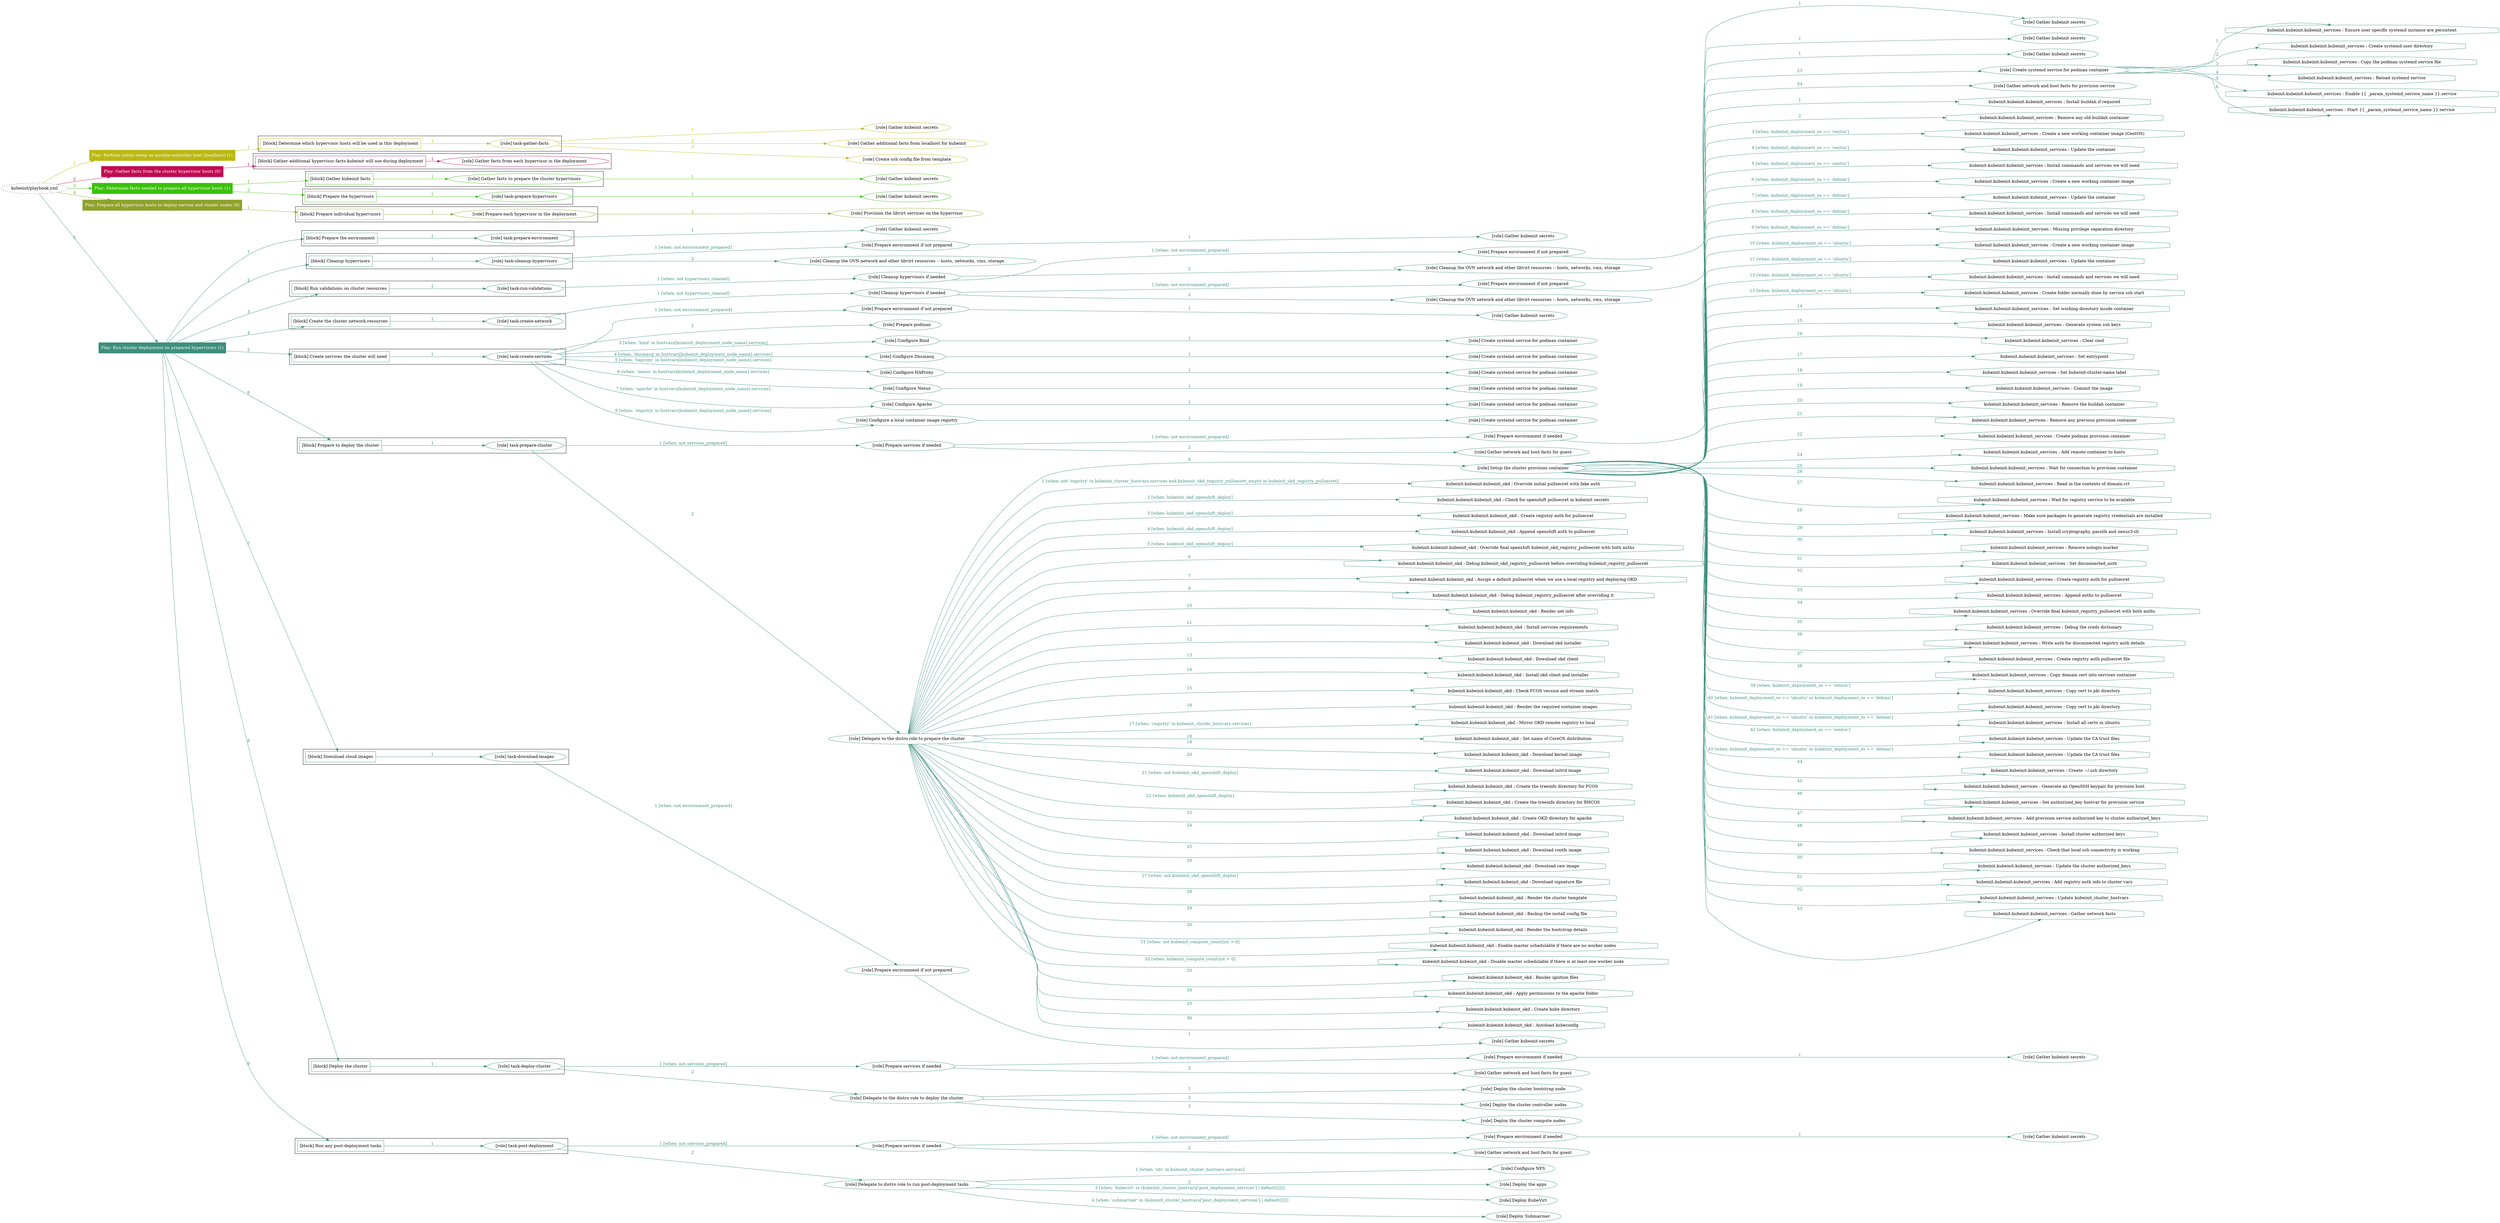 digraph {
	graph [concentrate=true ordering=in rankdir=LR ratio=fill]
	edge [esep=5 sep=10]
	"kubeinit/playbook.yml" [URL="/home/runner/work/kubeinit/kubeinit/kubeinit/playbook.yml" id=playbook_3f342f82 style=dotted]
	play_221f2e97 [label="Play: Perform initial setup on ansible-controller host (localhost) (1)" URL="/home/runner/work/kubeinit/kubeinit/kubeinit/playbook.yml" color="#bbb811" fontcolor="#ffffff" id=play_221f2e97 shape=box style=filled tooltip=localhost]
	"kubeinit/playbook.yml" -> play_221f2e97 [label="1 " color="#bbb811" fontcolor="#bbb811" id=edge_ccbdc0b6 labeltooltip="1 " tooltip="1 "]
	subgraph "Gather kubeinit secrets" {
		role_66989451 [label="[role] Gather kubeinit secrets" URL="/home/runner/.ansible/collections/ansible_collections/kubeinit/kubeinit/roles/kubeinit_prepare/tasks/build_hypervisors_group.yml" color="#bbb811" id=role_66989451 tooltip="Gather kubeinit secrets"]
	}
	subgraph "Gather additional facts from localhost for kubeinit" {
		role_aedaed51 [label="[role] Gather additional facts from localhost for kubeinit" URL="/home/runner/.ansible/collections/ansible_collections/kubeinit/kubeinit/roles/kubeinit_prepare/tasks/build_hypervisors_group.yml" color="#bbb811" id=role_aedaed51 tooltip="Gather additional facts from localhost for kubeinit"]
	}
	subgraph "Create ssh config file from template" {
		role_5f9af79a [label="[role] Create ssh config file from template" URL="/home/runner/.ansible/collections/ansible_collections/kubeinit/kubeinit/roles/kubeinit_prepare/tasks/build_hypervisors_group.yml" color="#bbb811" id=role_5f9af79a tooltip="Create ssh config file from template"]
	}
	subgraph "task-gather-facts" {
		role_d3cb5f86 [label="[role] task-gather-facts" URL="/home/runner/work/kubeinit/kubeinit/kubeinit/playbook.yml" color="#bbb811" id=role_d3cb5f86 tooltip="task-gather-facts"]
		role_d3cb5f86 -> role_66989451 [label="1 " color="#bbb811" fontcolor="#bbb811" id=edge_f40a7bb0 labeltooltip="1 " tooltip="1 "]
		role_d3cb5f86 -> role_aedaed51 [label="2 " color="#bbb811" fontcolor="#bbb811" id=edge_af26454a labeltooltip="2 " tooltip="2 "]
		role_d3cb5f86 -> role_5f9af79a [label="3 " color="#bbb811" fontcolor="#bbb811" id=edge_a440ed8f labeltooltip="3 " tooltip="3 "]
	}
	subgraph "Play: Perform initial setup on ansible-controller host (localhost) (1)" {
		play_221f2e97 -> block_2ced9279 [label=1 color="#bbb811" fontcolor="#bbb811" id=edge_9c8187a6 labeltooltip=1 tooltip=1]
		subgraph cluster_block_2ced9279 {
			block_2ced9279 [label="[block] Determine which hypervisor hosts will be used in this deployment" URL="/home/runner/work/kubeinit/kubeinit/kubeinit/playbook.yml" color="#bbb811" id=block_2ced9279 labeltooltip="Determine which hypervisor hosts will be used in this deployment" shape=box tooltip="Determine which hypervisor hosts will be used in this deployment"]
			block_2ced9279 -> role_d3cb5f86 [label="1 " color="#bbb811" fontcolor="#bbb811" id=edge_85594b18 labeltooltip="1 " tooltip="1 "]
		}
	}
	play_71bd148a [label="Play: Gather facts from the cluster hypervisor hosts (0)" URL="/home/runner/work/kubeinit/kubeinit/kubeinit/playbook.yml" color="#c20a52" fontcolor="#ffffff" id=play_71bd148a shape=box style=filled tooltip="Play: Gather facts from the cluster hypervisor hosts (0)"]
	"kubeinit/playbook.yml" -> play_71bd148a [label="2 " color="#c20a52" fontcolor="#c20a52" id=edge_2c6a218b labeltooltip="2 " tooltip="2 "]
	subgraph "Gather facts from each hypervisor in the deployment" {
		role_2eba76e0 [label="[role] Gather facts from each hypervisor in the deployment" URL="/home/runner/work/kubeinit/kubeinit/kubeinit/playbook.yml" color="#c20a52" id=role_2eba76e0 tooltip="Gather facts from each hypervisor in the deployment"]
	}
	subgraph "Play: Gather facts from the cluster hypervisor hosts (0)" {
		play_71bd148a -> block_cc9ce927 [label=1 color="#c20a52" fontcolor="#c20a52" id=edge_bae9a573 labeltooltip=1 tooltip=1]
		subgraph cluster_block_cc9ce927 {
			block_cc9ce927 [label="[block] Gather additional hypervisor facts kubeinit will use during deployment" URL="/home/runner/work/kubeinit/kubeinit/kubeinit/playbook.yml" color="#c20a52" id=block_cc9ce927 labeltooltip="Gather additional hypervisor facts kubeinit will use during deployment" shape=box tooltip="Gather additional hypervisor facts kubeinit will use during deployment"]
			block_cc9ce927 -> role_2eba76e0 [label="1 " color="#c20a52" fontcolor="#c20a52" id=edge_562c02a4 labeltooltip="1 " tooltip="1 "]
		}
	}
	play_3a8eac9b [label="Play: Determine facts needed to prepare all hypervisor hosts (1)" URL="/home/runner/work/kubeinit/kubeinit/kubeinit/playbook.yml" color="#39c10b" fontcolor="#ffffff" id=play_3a8eac9b shape=box style=filled tooltip=localhost]
	"kubeinit/playbook.yml" -> play_3a8eac9b [label="3 " color="#39c10b" fontcolor="#39c10b" id=edge_12983b56 labeltooltip="3 " tooltip="3 "]
	subgraph "Gather kubeinit secrets" {
		role_2c209562 [label="[role] Gather kubeinit secrets" URL="/home/runner/.ansible/collections/ansible_collections/kubeinit/kubeinit/roles/kubeinit_prepare/tasks/gather_kubeinit_facts.yml" color="#39c10b" id=role_2c209562 tooltip="Gather kubeinit secrets"]
	}
	subgraph "Gather facts to prepare the cluster hypervisors" {
		role_93e9894f [label="[role] Gather facts to prepare the cluster hypervisors" URL="/home/runner/work/kubeinit/kubeinit/kubeinit/playbook.yml" color="#39c10b" id=role_93e9894f tooltip="Gather facts to prepare the cluster hypervisors"]
		role_93e9894f -> role_2c209562 [label="1 " color="#39c10b" fontcolor="#39c10b" id=edge_631d6b9a labeltooltip="1 " tooltip="1 "]
	}
	subgraph "Gather kubeinit secrets" {
		role_d74e38cb [label="[role] Gather kubeinit secrets" URL="/home/runner/.ansible/collections/ansible_collections/kubeinit/kubeinit/roles/kubeinit_prepare/tasks/gather_kubeinit_facts.yml" color="#39c10b" id=role_d74e38cb tooltip="Gather kubeinit secrets"]
	}
	subgraph "task-prepare-hypervisors" {
		role_61ae6413 [label="[role] task-prepare-hypervisors" URL="/home/runner/work/kubeinit/kubeinit/kubeinit/playbook.yml" color="#39c10b" id=role_61ae6413 tooltip="task-prepare-hypervisors"]
		role_61ae6413 -> role_d74e38cb [label="1 " color="#39c10b" fontcolor="#39c10b" id=edge_73b25498 labeltooltip="1 " tooltip="1 "]
	}
	subgraph "Play: Determine facts needed to prepare all hypervisor hosts (1)" {
		play_3a8eac9b -> block_11f2e1a0 [label=1 color="#39c10b" fontcolor="#39c10b" id=edge_77394491 labeltooltip=1 tooltip=1]
		subgraph cluster_block_11f2e1a0 {
			block_11f2e1a0 [label="[block] Gather kubeinit facts" URL="/home/runner/work/kubeinit/kubeinit/kubeinit/playbook.yml" color="#39c10b" id=block_11f2e1a0 labeltooltip="Gather kubeinit facts" shape=box tooltip="Gather kubeinit facts"]
			block_11f2e1a0 -> role_93e9894f [label="1 " color="#39c10b" fontcolor="#39c10b" id=edge_aa2e8309 labeltooltip="1 " tooltip="1 "]
		}
		play_3a8eac9b -> block_faf0b664 [label=2 color="#39c10b" fontcolor="#39c10b" id=edge_e52eaaa9 labeltooltip=2 tooltip=2]
		subgraph cluster_block_faf0b664 {
			block_faf0b664 [label="[block] Prepare the hypervisors" URL="/home/runner/work/kubeinit/kubeinit/kubeinit/playbook.yml" color="#39c10b" id=block_faf0b664 labeltooltip="Prepare the hypervisors" shape=box tooltip="Prepare the hypervisors"]
			block_faf0b664 -> role_61ae6413 [label="1 " color="#39c10b" fontcolor="#39c10b" id=edge_ccc5aecb labeltooltip="1 " tooltip="1 "]
		}
	}
	play_2bb3a1f0 [label="Play: Prepare all hypervisor hosts to deploy service and cluster nodes (0)" URL="/home/runner/work/kubeinit/kubeinit/kubeinit/playbook.yml" color="#8fa22a" fontcolor="#ffffff" id=play_2bb3a1f0 shape=box style=filled tooltip="Play: Prepare all hypervisor hosts to deploy service and cluster nodes (0)"]
	"kubeinit/playbook.yml" -> play_2bb3a1f0 [label="4 " color="#8fa22a" fontcolor="#8fa22a" id=edge_50b8b5c2 labeltooltip="4 " tooltip="4 "]
	subgraph "Provision the libvirt services on the hypervisor" {
		role_2d3e970a [label="[role] Provision the libvirt services on the hypervisor" URL="/home/runner/.ansible/collections/ansible_collections/kubeinit/kubeinit/roles/kubeinit_prepare/tasks/prepare_hypervisor.yml" color="#8fa22a" id=role_2d3e970a tooltip="Provision the libvirt services on the hypervisor"]
	}
	subgraph "Prepare each hypervisor in the deployment" {
		role_2b617259 [label="[role] Prepare each hypervisor in the deployment" URL="/home/runner/work/kubeinit/kubeinit/kubeinit/playbook.yml" color="#8fa22a" id=role_2b617259 tooltip="Prepare each hypervisor in the deployment"]
		role_2b617259 -> role_2d3e970a [label="1 " color="#8fa22a" fontcolor="#8fa22a" id=edge_5124d390 labeltooltip="1 " tooltip="1 "]
	}
	subgraph "Play: Prepare all hypervisor hosts to deploy service and cluster nodes (0)" {
		play_2bb3a1f0 -> block_ebc44001 [label=1 color="#8fa22a" fontcolor="#8fa22a" id=edge_4dddd64f labeltooltip=1 tooltip=1]
		subgraph cluster_block_ebc44001 {
			block_ebc44001 [label="[block] Prepare individual hypervisors" URL="/home/runner/work/kubeinit/kubeinit/kubeinit/playbook.yml" color="#8fa22a" id=block_ebc44001 labeltooltip="Prepare individual hypervisors" shape=box tooltip="Prepare individual hypervisors"]
			block_ebc44001 -> role_2b617259 [label="1 " color="#8fa22a" fontcolor="#8fa22a" id=edge_6ae4d94e labeltooltip="1 " tooltip="1 "]
		}
	}
	play_8d023ed5 [label="Play: Run cluster deployment on prepared hypervisors (1)" URL="/home/runner/work/kubeinit/kubeinit/kubeinit/playbook.yml" color="#3d8f7c" fontcolor="#ffffff" id=play_8d023ed5 shape=box style=filled tooltip=localhost]
	"kubeinit/playbook.yml" -> play_8d023ed5 [label="5 " color="#3d8f7c" fontcolor="#3d8f7c" id=edge_55a174fb labeltooltip="5 " tooltip="5 "]
	subgraph "Gather kubeinit secrets" {
		role_73601a29 [label="[role] Gather kubeinit secrets" URL="/home/runner/.ansible/collections/ansible_collections/kubeinit/kubeinit/roles/kubeinit_prepare/tasks/gather_kubeinit_facts.yml" color="#3d8f7c" id=role_73601a29 tooltip="Gather kubeinit secrets"]
	}
	subgraph "task-prepare-environment" {
		role_beaf5895 [label="[role] task-prepare-environment" URL="/home/runner/work/kubeinit/kubeinit/kubeinit/playbook.yml" color="#3d8f7c" id=role_beaf5895 tooltip="task-prepare-environment"]
		role_beaf5895 -> role_73601a29 [label="1 " color="#3d8f7c" fontcolor="#3d8f7c" id=edge_e75a6a5a labeltooltip="1 " tooltip="1 "]
	}
	subgraph "Gather kubeinit secrets" {
		role_04da6637 [label="[role] Gather kubeinit secrets" URL="/home/runner/.ansible/collections/ansible_collections/kubeinit/kubeinit/roles/kubeinit_prepare/tasks/gather_kubeinit_facts.yml" color="#3d8f7c" id=role_04da6637 tooltip="Gather kubeinit secrets"]
	}
	subgraph "Prepare environment if not prepared" {
		role_0471e4cd [label="[role] Prepare environment if not prepared" URL="/home/runner/.ansible/collections/ansible_collections/kubeinit/kubeinit/roles/kubeinit_prepare/tasks/cleanup_hypervisors.yml" color="#3d8f7c" id=role_0471e4cd tooltip="Prepare environment if not prepared"]
		role_0471e4cd -> role_04da6637 [label="1 " color="#3d8f7c" fontcolor="#3d8f7c" id=edge_c54f1753 labeltooltip="1 " tooltip="1 "]
	}
	subgraph "Cleanup the OVN network and other libvirt resources -- hosts, networks, vms, storage" {
		role_9d91d98a [label="[role] Cleanup the OVN network and other libvirt resources -- hosts, networks, vms, storage" URL="/home/runner/.ansible/collections/ansible_collections/kubeinit/kubeinit/roles/kubeinit_prepare/tasks/cleanup_hypervisors.yml" color="#3d8f7c" id=role_9d91d98a tooltip="Cleanup the OVN network and other libvirt resources -- hosts, networks, vms, storage"]
	}
	subgraph "task-cleanup-hypervisors" {
		role_29f98605 [label="[role] task-cleanup-hypervisors" URL="/home/runner/work/kubeinit/kubeinit/kubeinit/playbook.yml" color="#3d8f7c" id=role_29f98605 tooltip="task-cleanup-hypervisors"]
		role_29f98605 -> role_0471e4cd [label="1 [when: not environment_prepared]" color="#3d8f7c" fontcolor="#3d8f7c" id=edge_5021f2c6 labeltooltip="1 [when: not environment_prepared]" tooltip="1 [when: not environment_prepared]"]
		role_29f98605 -> role_9d91d98a [label="2 " color="#3d8f7c" fontcolor="#3d8f7c" id=edge_a11e0f18 labeltooltip="2 " tooltip="2 "]
	}
	subgraph "Gather kubeinit secrets" {
		role_d0de0f55 [label="[role] Gather kubeinit secrets" URL="/home/runner/.ansible/collections/ansible_collections/kubeinit/kubeinit/roles/kubeinit_prepare/tasks/gather_kubeinit_facts.yml" color="#3d8f7c" id=role_d0de0f55 tooltip="Gather kubeinit secrets"]
	}
	subgraph "Prepare environment if not prepared" {
		role_84441369 [label="[role] Prepare environment if not prepared" URL="/home/runner/.ansible/collections/ansible_collections/kubeinit/kubeinit/roles/kubeinit_prepare/tasks/cleanup_hypervisors.yml" color="#3d8f7c" id=role_84441369 tooltip="Prepare environment if not prepared"]
		role_84441369 -> role_d0de0f55 [label="1 " color="#3d8f7c" fontcolor="#3d8f7c" id=edge_78020c2c labeltooltip="1 " tooltip="1 "]
	}
	subgraph "Cleanup the OVN network and other libvirt resources -- hosts, networks, vms, storage" {
		role_916ffeb7 [label="[role] Cleanup the OVN network and other libvirt resources -- hosts, networks, vms, storage" URL="/home/runner/.ansible/collections/ansible_collections/kubeinit/kubeinit/roles/kubeinit_prepare/tasks/cleanup_hypervisors.yml" color="#3d8f7c" id=role_916ffeb7 tooltip="Cleanup the OVN network and other libvirt resources -- hosts, networks, vms, storage"]
	}
	subgraph "Cleanup hypervisors if needed" {
		role_2991b3fd [label="[role] Cleanup hypervisors if needed" URL="/home/runner/.ansible/collections/ansible_collections/kubeinit/kubeinit/roles/kubeinit_validations/tasks/main.yml" color="#3d8f7c" id=role_2991b3fd tooltip="Cleanup hypervisors if needed"]
		role_2991b3fd -> role_84441369 [label="1 [when: not environment_prepared]" color="#3d8f7c" fontcolor="#3d8f7c" id=edge_dca94240 labeltooltip="1 [when: not environment_prepared]" tooltip="1 [when: not environment_prepared]"]
		role_2991b3fd -> role_916ffeb7 [label="2 " color="#3d8f7c" fontcolor="#3d8f7c" id=edge_f299af1c labeltooltip="2 " tooltip="2 "]
	}
	subgraph "task-run-validations" {
		role_93e9c6c4 [label="[role] task-run-validations" URL="/home/runner/work/kubeinit/kubeinit/kubeinit/playbook.yml" color="#3d8f7c" id=role_93e9c6c4 tooltip="task-run-validations"]
		role_93e9c6c4 -> role_2991b3fd [label="1 [when: not hypervisors_cleaned]" color="#3d8f7c" fontcolor="#3d8f7c" id=edge_acdbd89c labeltooltip="1 [when: not hypervisors_cleaned]" tooltip="1 [when: not hypervisors_cleaned]"]
	}
	subgraph "Gather kubeinit secrets" {
		role_831a5d13 [label="[role] Gather kubeinit secrets" URL="/home/runner/.ansible/collections/ansible_collections/kubeinit/kubeinit/roles/kubeinit_prepare/tasks/gather_kubeinit_facts.yml" color="#3d8f7c" id=role_831a5d13 tooltip="Gather kubeinit secrets"]
	}
	subgraph "Prepare environment if not prepared" {
		role_82c9d07b [label="[role] Prepare environment if not prepared" URL="/home/runner/.ansible/collections/ansible_collections/kubeinit/kubeinit/roles/kubeinit_prepare/tasks/cleanup_hypervisors.yml" color="#3d8f7c" id=role_82c9d07b tooltip="Prepare environment if not prepared"]
		role_82c9d07b -> role_831a5d13 [label="1 " color="#3d8f7c" fontcolor="#3d8f7c" id=edge_30a343e9 labeltooltip="1 " tooltip="1 "]
	}
	subgraph "Cleanup the OVN network and other libvirt resources -- hosts, networks, vms, storage" {
		role_15649bb6 [label="[role] Cleanup the OVN network and other libvirt resources -- hosts, networks, vms, storage" URL="/home/runner/.ansible/collections/ansible_collections/kubeinit/kubeinit/roles/kubeinit_prepare/tasks/cleanup_hypervisors.yml" color="#3d8f7c" id=role_15649bb6 tooltip="Cleanup the OVN network and other libvirt resources -- hosts, networks, vms, storage"]
	}
	subgraph "Cleanup hypervisors if needed" {
		role_09b6082c [label="[role] Cleanup hypervisors if needed" URL="/home/runner/.ansible/collections/ansible_collections/kubeinit/kubeinit/roles/kubeinit_libvirt/tasks/create_network.yml" color="#3d8f7c" id=role_09b6082c tooltip="Cleanup hypervisors if needed"]
		role_09b6082c -> role_82c9d07b [label="1 [when: not environment_prepared]" color="#3d8f7c" fontcolor="#3d8f7c" id=edge_4e5dadf5 labeltooltip="1 [when: not environment_prepared]" tooltip="1 [when: not environment_prepared]"]
		role_09b6082c -> role_15649bb6 [label="2 " color="#3d8f7c" fontcolor="#3d8f7c" id=edge_31f0edb3 labeltooltip="2 " tooltip="2 "]
	}
	subgraph "task-create-network" {
		role_e8c55dae [label="[role] task-create-network" URL="/home/runner/work/kubeinit/kubeinit/kubeinit/playbook.yml" color="#3d8f7c" id=role_e8c55dae tooltip="task-create-network"]
		role_e8c55dae -> role_09b6082c [label="1 [when: not hypervisors_cleaned]" color="#3d8f7c" fontcolor="#3d8f7c" id=edge_98516547 labeltooltip="1 [when: not hypervisors_cleaned]" tooltip="1 [when: not hypervisors_cleaned]"]
	}
	subgraph "Gather kubeinit secrets" {
		role_94569c8a [label="[role] Gather kubeinit secrets" URL="/home/runner/.ansible/collections/ansible_collections/kubeinit/kubeinit/roles/kubeinit_prepare/tasks/gather_kubeinit_facts.yml" color="#3d8f7c" id=role_94569c8a tooltip="Gather kubeinit secrets"]
	}
	subgraph "Prepare environment if not prepared" {
		role_a1fe2a85 [label="[role] Prepare environment if not prepared" URL="/home/runner/.ansible/collections/ansible_collections/kubeinit/kubeinit/roles/kubeinit_services/tasks/main.yml" color="#3d8f7c" id=role_a1fe2a85 tooltip="Prepare environment if not prepared"]
		role_a1fe2a85 -> role_94569c8a [label="1 " color="#3d8f7c" fontcolor="#3d8f7c" id=edge_34a25ccc labeltooltip="1 " tooltip="1 "]
	}
	subgraph "Prepare podman" {
		role_83fff49b [label="[role] Prepare podman" URL="/home/runner/.ansible/collections/ansible_collections/kubeinit/kubeinit/roles/kubeinit_services/tasks/00_create_service_pod.yml" color="#3d8f7c" id=role_83fff49b tooltip="Prepare podman"]
	}
	subgraph "Create systemd service for podman container" {
		role_88daecfb [label="[role] Create systemd service for podman container" URL="/home/runner/.ansible/collections/ansible_collections/kubeinit/kubeinit/roles/kubeinit_bind/tasks/main.yml" color="#3d8f7c" id=role_88daecfb tooltip="Create systemd service for podman container"]
	}
	subgraph "Configure Bind" {
		role_7aadf9a5 [label="[role] Configure Bind" URL="/home/runner/.ansible/collections/ansible_collections/kubeinit/kubeinit/roles/kubeinit_services/tasks/start_services_containers.yml" color="#3d8f7c" id=role_7aadf9a5 tooltip="Configure Bind"]
		role_7aadf9a5 -> role_88daecfb [label="1 " color="#3d8f7c" fontcolor="#3d8f7c" id=edge_07c69b59 labeltooltip="1 " tooltip="1 "]
	}
	subgraph "Create systemd service for podman container" {
		role_674093d9 [label="[role] Create systemd service for podman container" URL="/home/runner/.ansible/collections/ansible_collections/kubeinit/kubeinit/roles/kubeinit_dnsmasq/tasks/main.yml" color="#3d8f7c" id=role_674093d9 tooltip="Create systemd service for podman container"]
	}
	subgraph "Configure Dnsmasq" {
		role_e572eeda [label="[role] Configure Dnsmasq" URL="/home/runner/.ansible/collections/ansible_collections/kubeinit/kubeinit/roles/kubeinit_services/tasks/start_services_containers.yml" color="#3d8f7c" id=role_e572eeda tooltip="Configure Dnsmasq"]
		role_e572eeda -> role_674093d9 [label="1 " color="#3d8f7c" fontcolor="#3d8f7c" id=edge_b74daa44 labeltooltip="1 " tooltip="1 "]
	}
	subgraph "Create systemd service for podman container" {
		role_de5a23e2 [label="[role] Create systemd service for podman container" URL="/home/runner/.ansible/collections/ansible_collections/kubeinit/kubeinit/roles/kubeinit_haproxy/tasks/main.yml" color="#3d8f7c" id=role_de5a23e2 tooltip="Create systemd service for podman container"]
	}
	subgraph "Configure HAProxy" {
		role_81f6a362 [label="[role] Configure HAProxy" URL="/home/runner/.ansible/collections/ansible_collections/kubeinit/kubeinit/roles/kubeinit_services/tasks/start_services_containers.yml" color="#3d8f7c" id=role_81f6a362 tooltip="Configure HAProxy"]
		role_81f6a362 -> role_de5a23e2 [label="1 " color="#3d8f7c" fontcolor="#3d8f7c" id=edge_0195bb95 labeltooltip="1 " tooltip="1 "]
	}
	subgraph "Create systemd service for podman container" {
		role_3d5e1943 [label="[role] Create systemd service for podman container" URL="/home/runner/.ansible/collections/ansible_collections/kubeinit/kubeinit/roles/kubeinit_nexus/tasks/main.yml" color="#3d8f7c" id=role_3d5e1943 tooltip="Create systemd service for podman container"]
	}
	subgraph "Configure Nexus" {
		role_dfd36d7e [label="[role] Configure Nexus" URL="/home/runner/.ansible/collections/ansible_collections/kubeinit/kubeinit/roles/kubeinit_services/tasks/start_services_containers.yml" color="#3d8f7c" id=role_dfd36d7e tooltip="Configure Nexus"]
		role_dfd36d7e -> role_3d5e1943 [label="1 " color="#3d8f7c" fontcolor="#3d8f7c" id=edge_b834daa4 labeltooltip="1 " tooltip="1 "]
	}
	subgraph "Create systemd service for podman container" {
		role_f67fc7fd [label="[role] Create systemd service for podman container" URL="/home/runner/.ansible/collections/ansible_collections/kubeinit/kubeinit/roles/kubeinit_apache/tasks/main.yml" color="#3d8f7c" id=role_f67fc7fd tooltip="Create systemd service for podman container"]
	}
	subgraph "Configure Apache" {
		role_7af69122 [label="[role] Configure Apache" URL="/home/runner/.ansible/collections/ansible_collections/kubeinit/kubeinit/roles/kubeinit_services/tasks/start_services_containers.yml" color="#3d8f7c" id=role_7af69122 tooltip="Configure Apache"]
		role_7af69122 -> role_f67fc7fd [label="1 " color="#3d8f7c" fontcolor="#3d8f7c" id=edge_58288781 labeltooltip="1 " tooltip="1 "]
	}
	subgraph "Create systemd service for podman container" {
		role_1ee0f25a [label="[role] Create systemd service for podman container" URL="/home/runner/.ansible/collections/ansible_collections/kubeinit/kubeinit/roles/kubeinit_registry/tasks/main.yml" color="#3d8f7c" id=role_1ee0f25a tooltip="Create systemd service for podman container"]
	}
	subgraph "Configure a local container image registry" {
		role_8d9f7082 [label="[role] Configure a local container image registry" URL="/home/runner/.ansible/collections/ansible_collections/kubeinit/kubeinit/roles/kubeinit_services/tasks/start_services_containers.yml" color="#3d8f7c" id=role_8d9f7082 tooltip="Configure a local container image registry"]
		role_8d9f7082 -> role_1ee0f25a [label="1 " color="#3d8f7c" fontcolor="#3d8f7c" id=edge_f8db1b53 labeltooltip="1 " tooltip="1 "]
	}
	subgraph "task-create-services" {
		role_4f98ab6a [label="[role] task-create-services" URL="/home/runner/work/kubeinit/kubeinit/kubeinit/playbook.yml" color="#3d8f7c" id=role_4f98ab6a tooltip="task-create-services"]
		role_4f98ab6a -> role_a1fe2a85 [label="1 [when: not environment_prepared]" color="#3d8f7c" fontcolor="#3d8f7c" id=edge_490c58d9 labeltooltip="1 [when: not environment_prepared]" tooltip="1 [when: not environment_prepared]"]
		role_4f98ab6a -> role_83fff49b [label="2 " color="#3d8f7c" fontcolor="#3d8f7c" id=edge_7f6df5af labeltooltip="2 " tooltip="2 "]
		role_4f98ab6a -> role_7aadf9a5 [label="3 [when: 'bind' in hostvars[kubeinit_deployment_node_name].services]" color="#3d8f7c" fontcolor="#3d8f7c" id=edge_de36fc09 labeltooltip="3 [when: 'bind' in hostvars[kubeinit_deployment_node_name].services]" tooltip="3 [when: 'bind' in hostvars[kubeinit_deployment_node_name].services]"]
		role_4f98ab6a -> role_e572eeda [label="4 [when: 'dnsmasq' in hostvars[kubeinit_deployment_node_name].services]" color="#3d8f7c" fontcolor="#3d8f7c" id=edge_6753b1e9 labeltooltip="4 [when: 'dnsmasq' in hostvars[kubeinit_deployment_node_name].services]" tooltip="4 [when: 'dnsmasq' in hostvars[kubeinit_deployment_node_name].services]"]
		role_4f98ab6a -> role_81f6a362 [label="5 [when: 'haproxy' in hostvars[kubeinit_deployment_node_name].services]" color="#3d8f7c" fontcolor="#3d8f7c" id=edge_47003862 labeltooltip="5 [when: 'haproxy' in hostvars[kubeinit_deployment_node_name].services]" tooltip="5 [when: 'haproxy' in hostvars[kubeinit_deployment_node_name].services]"]
		role_4f98ab6a -> role_dfd36d7e [label="6 [when: 'nexus' in hostvars[kubeinit_deployment_node_name].services]" color="#3d8f7c" fontcolor="#3d8f7c" id=edge_455faf5f labeltooltip="6 [when: 'nexus' in hostvars[kubeinit_deployment_node_name].services]" tooltip="6 [when: 'nexus' in hostvars[kubeinit_deployment_node_name].services]"]
		role_4f98ab6a -> role_7af69122 [label="7 [when: 'apache' in hostvars[kubeinit_deployment_node_name].services]" color="#3d8f7c" fontcolor="#3d8f7c" id=edge_87e09caf labeltooltip="7 [when: 'apache' in hostvars[kubeinit_deployment_node_name].services]" tooltip="7 [when: 'apache' in hostvars[kubeinit_deployment_node_name].services]"]
		role_4f98ab6a -> role_8d9f7082 [label="8 [when: 'registry' in hostvars[kubeinit_deployment_node_name].services]" color="#3d8f7c" fontcolor="#3d8f7c" id=edge_d445880b labeltooltip="8 [when: 'registry' in hostvars[kubeinit_deployment_node_name].services]" tooltip="8 [when: 'registry' in hostvars[kubeinit_deployment_node_name].services]"]
	}
	subgraph "Gather kubeinit secrets" {
		role_0d5f7d7d [label="[role] Gather kubeinit secrets" URL="/home/runner/.ansible/collections/ansible_collections/kubeinit/kubeinit/roles/kubeinit_prepare/tasks/gather_kubeinit_facts.yml" color="#3d8f7c" id=role_0d5f7d7d tooltip="Gather kubeinit secrets"]
	}
	subgraph "Prepare environment if needed" {
		role_c1053971 [label="[role] Prepare environment if needed" URL="/home/runner/.ansible/collections/ansible_collections/kubeinit/kubeinit/roles/kubeinit_services/tasks/prepare_services.yml" color="#3d8f7c" id=role_c1053971 tooltip="Prepare environment if needed"]
		role_c1053971 -> role_0d5f7d7d [label="1 " color="#3d8f7c" fontcolor="#3d8f7c" id=edge_4090b4d0 labeltooltip="1 " tooltip="1 "]
	}
	subgraph "Gather network and host facts for guest" {
		role_b6d0072f [label="[role] Gather network and host facts for guest" URL="/home/runner/.ansible/collections/ansible_collections/kubeinit/kubeinit/roles/kubeinit_services/tasks/prepare_services.yml" color="#3d8f7c" id=role_b6d0072f tooltip="Gather network and host facts for guest"]
	}
	subgraph "Prepare services if needed" {
		role_06bf6062 [label="[role] Prepare services if needed" URL="/home/runner/.ansible/collections/ansible_collections/kubeinit/kubeinit/roles/kubeinit_prepare/tasks/prepare_cluster.yml" color="#3d8f7c" id=role_06bf6062 tooltip="Prepare services if needed"]
		role_06bf6062 -> role_c1053971 [label="1 [when: not environment_prepared]" color="#3d8f7c" fontcolor="#3d8f7c" id=edge_13ac9aad labeltooltip="1 [when: not environment_prepared]" tooltip="1 [when: not environment_prepared]"]
		role_06bf6062 -> role_b6d0072f [label="2 " color="#3d8f7c" fontcolor="#3d8f7c" id=edge_bc938a36 labeltooltip="2 " tooltip="2 "]
	}
	subgraph "Create systemd service for podman container" {
		role_71d01522 [label="[role] Create systemd service for podman container" URL="/home/runner/.ansible/collections/ansible_collections/kubeinit/kubeinit/roles/kubeinit_services/tasks/create_provision_container.yml" color="#3d8f7c" id=role_71d01522 tooltip="Create systemd service for podman container"]
		task_c0d4e5af [label="kubeinit.kubeinit.kubeinit_services : Ensure user specific systemd instance are persistent" URL="/home/runner/.ansible/collections/ansible_collections/kubeinit/kubeinit/roles/kubeinit_services/tasks/create_managed_service.yml" color="#3d8f7c" id=task_c0d4e5af shape=octagon tooltip="kubeinit.kubeinit.kubeinit_services : Ensure user specific systemd instance are persistent"]
		role_71d01522 -> task_c0d4e5af [label="1 " color="#3d8f7c" fontcolor="#3d8f7c" id=edge_c1171675 labeltooltip="1 " tooltip="1 "]
		task_1ee06949 [label="kubeinit.kubeinit.kubeinit_services : Create systemd user directory" URL="/home/runner/.ansible/collections/ansible_collections/kubeinit/kubeinit/roles/kubeinit_services/tasks/create_managed_service.yml" color="#3d8f7c" id=task_1ee06949 shape=octagon tooltip="kubeinit.kubeinit.kubeinit_services : Create systemd user directory"]
		role_71d01522 -> task_1ee06949 [label="2 " color="#3d8f7c" fontcolor="#3d8f7c" id=edge_85bfbeb3 labeltooltip="2 " tooltip="2 "]
		task_00e172c2 [label="kubeinit.kubeinit.kubeinit_services : Copy the podman systemd service file" URL="/home/runner/.ansible/collections/ansible_collections/kubeinit/kubeinit/roles/kubeinit_services/tasks/create_managed_service.yml" color="#3d8f7c" id=task_00e172c2 shape=octagon tooltip="kubeinit.kubeinit.kubeinit_services : Copy the podman systemd service file"]
		role_71d01522 -> task_00e172c2 [label="3 " color="#3d8f7c" fontcolor="#3d8f7c" id=edge_269aaf37 labeltooltip="3 " tooltip="3 "]
		task_b7408cf5 [label="kubeinit.kubeinit.kubeinit_services : Reload systemd service" URL="/home/runner/.ansible/collections/ansible_collections/kubeinit/kubeinit/roles/kubeinit_services/tasks/create_managed_service.yml" color="#3d8f7c" id=task_b7408cf5 shape=octagon tooltip="kubeinit.kubeinit.kubeinit_services : Reload systemd service"]
		role_71d01522 -> task_b7408cf5 [label="4 " color="#3d8f7c" fontcolor="#3d8f7c" id=edge_8115b432 labeltooltip="4 " tooltip="4 "]
		task_f82c89fc [label="kubeinit.kubeinit.kubeinit_services : Enable {{ _param_systemd_service_name }}.service" URL="/home/runner/.ansible/collections/ansible_collections/kubeinit/kubeinit/roles/kubeinit_services/tasks/create_managed_service.yml" color="#3d8f7c" id=task_f82c89fc shape=octagon tooltip="kubeinit.kubeinit.kubeinit_services : Enable {{ _param_systemd_service_name }}.service"]
		role_71d01522 -> task_f82c89fc [label="5 " color="#3d8f7c" fontcolor="#3d8f7c" id=edge_a2ef728c labeltooltip="5 " tooltip="5 "]
		task_bc17935b [label="kubeinit.kubeinit.kubeinit_services : Start {{ _param_systemd_service_name }}.service" URL="/home/runner/.ansible/collections/ansible_collections/kubeinit/kubeinit/roles/kubeinit_services/tasks/create_managed_service.yml" color="#3d8f7c" id=task_bc17935b shape=octagon tooltip="kubeinit.kubeinit.kubeinit_services : Start {{ _param_systemd_service_name }}.service"]
		role_71d01522 -> task_bc17935b [label="6 " color="#3d8f7c" fontcolor="#3d8f7c" id=edge_d1c50d8c labeltooltip="6 " tooltip="6 "]
	}
	subgraph "Gather network and host facts for provision service" {
		role_edbfa8d4 [label="[role] Gather network and host facts for provision service" URL="/home/runner/.ansible/collections/ansible_collections/kubeinit/kubeinit/roles/kubeinit_services/tasks/create_provision_container.yml" color="#3d8f7c" id=role_edbfa8d4 tooltip="Gather network and host facts for provision service"]
	}
	subgraph "Setup the cluster provision container" {
		role_36725d31 [label="[role] Setup the cluster provision container" URL="/home/runner/.ansible/collections/ansible_collections/kubeinit/kubeinit/roles/kubeinit_okd/tasks/prepare_cluster.yml" color="#3d8f7c" id=role_36725d31 tooltip="Setup the cluster provision container"]
		task_193b1cec [label="kubeinit.kubeinit.kubeinit_services : Install buildah if required" URL="/home/runner/.ansible/collections/ansible_collections/kubeinit/kubeinit/roles/kubeinit_services/tasks/create_provision_container.yml" color="#3d8f7c" id=task_193b1cec shape=octagon tooltip="kubeinit.kubeinit.kubeinit_services : Install buildah if required"]
		role_36725d31 -> task_193b1cec [label="1 " color="#3d8f7c" fontcolor="#3d8f7c" id=edge_f67ca770 labeltooltip="1 " tooltip="1 "]
		task_2d046682 [label="kubeinit.kubeinit.kubeinit_services : Remove any old buildah container" URL="/home/runner/.ansible/collections/ansible_collections/kubeinit/kubeinit/roles/kubeinit_services/tasks/create_provision_container.yml" color="#3d8f7c" id=task_2d046682 shape=octagon tooltip="kubeinit.kubeinit.kubeinit_services : Remove any old buildah container"]
		role_36725d31 -> task_2d046682 [label="2 " color="#3d8f7c" fontcolor="#3d8f7c" id=edge_43437880 labeltooltip="2 " tooltip="2 "]
		task_eb1c92c0 [label="kubeinit.kubeinit.kubeinit_services : Create a new working container image (CentOS)" URL="/home/runner/.ansible/collections/ansible_collections/kubeinit/kubeinit/roles/kubeinit_services/tasks/create_provision_container.yml" color="#3d8f7c" id=task_eb1c92c0 shape=octagon tooltip="kubeinit.kubeinit.kubeinit_services : Create a new working container image (CentOS)"]
		role_36725d31 -> task_eb1c92c0 [label="3 [when: kubeinit_deployment_os == 'centos']" color="#3d8f7c" fontcolor="#3d8f7c" id=edge_0128d66e labeltooltip="3 [when: kubeinit_deployment_os == 'centos']" tooltip="3 [when: kubeinit_deployment_os == 'centos']"]
		task_1d09b0f5 [label="kubeinit.kubeinit.kubeinit_services : Update the container" URL="/home/runner/.ansible/collections/ansible_collections/kubeinit/kubeinit/roles/kubeinit_services/tasks/create_provision_container.yml" color="#3d8f7c" id=task_1d09b0f5 shape=octagon tooltip="kubeinit.kubeinit.kubeinit_services : Update the container"]
		role_36725d31 -> task_1d09b0f5 [label="4 [when: kubeinit_deployment_os == 'centos']" color="#3d8f7c" fontcolor="#3d8f7c" id=edge_8afd4b61 labeltooltip="4 [when: kubeinit_deployment_os == 'centos']" tooltip="4 [when: kubeinit_deployment_os == 'centos']"]
		task_a4adf3a8 [label="kubeinit.kubeinit.kubeinit_services : Install commands and services we will need" URL="/home/runner/.ansible/collections/ansible_collections/kubeinit/kubeinit/roles/kubeinit_services/tasks/create_provision_container.yml" color="#3d8f7c" id=task_a4adf3a8 shape=octagon tooltip="kubeinit.kubeinit.kubeinit_services : Install commands and services we will need"]
		role_36725d31 -> task_a4adf3a8 [label="5 [when: kubeinit_deployment_os == 'centos']" color="#3d8f7c" fontcolor="#3d8f7c" id=edge_46e0f724 labeltooltip="5 [when: kubeinit_deployment_os == 'centos']" tooltip="5 [when: kubeinit_deployment_os == 'centos']"]
		task_7681d984 [label="kubeinit.kubeinit.kubeinit_services : Create a new working container image" URL="/home/runner/.ansible/collections/ansible_collections/kubeinit/kubeinit/roles/kubeinit_services/tasks/create_provision_container.yml" color="#3d8f7c" id=task_7681d984 shape=octagon tooltip="kubeinit.kubeinit.kubeinit_services : Create a new working container image"]
		role_36725d31 -> task_7681d984 [label="6 [when: kubeinit_deployment_os == 'debian']" color="#3d8f7c" fontcolor="#3d8f7c" id=edge_aae32eab labeltooltip="6 [when: kubeinit_deployment_os == 'debian']" tooltip="6 [when: kubeinit_deployment_os == 'debian']"]
		task_d5fa9a40 [label="kubeinit.kubeinit.kubeinit_services : Update the container" URL="/home/runner/.ansible/collections/ansible_collections/kubeinit/kubeinit/roles/kubeinit_services/tasks/create_provision_container.yml" color="#3d8f7c" id=task_d5fa9a40 shape=octagon tooltip="kubeinit.kubeinit.kubeinit_services : Update the container"]
		role_36725d31 -> task_d5fa9a40 [label="7 [when: kubeinit_deployment_os == 'debian']" color="#3d8f7c" fontcolor="#3d8f7c" id=edge_4524bf3a labeltooltip="7 [when: kubeinit_deployment_os == 'debian']" tooltip="7 [when: kubeinit_deployment_os == 'debian']"]
		task_3fce43ec [label="kubeinit.kubeinit.kubeinit_services : Install commands and services we will need" URL="/home/runner/.ansible/collections/ansible_collections/kubeinit/kubeinit/roles/kubeinit_services/tasks/create_provision_container.yml" color="#3d8f7c" id=task_3fce43ec shape=octagon tooltip="kubeinit.kubeinit.kubeinit_services : Install commands and services we will need"]
		role_36725d31 -> task_3fce43ec [label="8 [when: kubeinit_deployment_os == 'debian']" color="#3d8f7c" fontcolor="#3d8f7c" id=edge_25d0ba44 labeltooltip="8 [when: kubeinit_deployment_os == 'debian']" tooltip="8 [when: kubeinit_deployment_os == 'debian']"]
		task_fbd11741 [label="kubeinit.kubeinit.kubeinit_services : Missing privilege separation directory" URL="/home/runner/.ansible/collections/ansible_collections/kubeinit/kubeinit/roles/kubeinit_services/tasks/create_provision_container.yml" color="#3d8f7c" id=task_fbd11741 shape=octagon tooltip="kubeinit.kubeinit.kubeinit_services : Missing privilege separation directory"]
		role_36725d31 -> task_fbd11741 [label="9 [when: kubeinit_deployment_os == 'debian']" color="#3d8f7c" fontcolor="#3d8f7c" id=edge_e3210c05 labeltooltip="9 [when: kubeinit_deployment_os == 'debian']" tooltip="9 [when: kubeinit_deployment_os == 'debian']"]
		task_455a0289 [label="kubeinit.kubeinit.kubeinit_services : Create a new working container image" URL="/home/runner/.ansible/collections/ansible_collections/kubeinit/kubeinit/roles/kubeinit_services/tasks/create_provision_container.yml" color="#3d8f7c" id=task_455a0289 shape=octagon tooltip="kubeinit.kubeinit.kubeinit_services : Create a new working container image"]
		role_36725d31 -> task_455a0289 [label="10 [when: kubeinit_deployment_os == 'ubuntu']" color="#3d8f7c" fontcolor="#3d8f7c" id=edge_0850f38c labeltooltip="10 [when: kubeinit_deployment_os == 'ubuntu']" tooltip="10 [when: kubeinit_deployment_os == 'ubuntu']"]
		task_d23ca169 [label="kubeinit.kubeinit.kubeinit_services : Update the container" URL="/home/runner/.ansible/collections/ansible_collections/kubeinit/kubeinit/roles/kubeinit_services/tasks/create_provision_container.yml" color="#3d8f7c" id=task_d23ca169 shape=octagon tooltip="kubeinit.kubeinit.kubeinit_services : Update the container"]
		role_36725d31 -> task_d23ca169 [label="11 [when: kubeinit_deployment_os == 'ubuntu']" color="#3d8f7c" fontcolor="#3d8f7c" id=edge_b26c5aac labeltooltip="11 [when: kubeinit_deployment_os == 'ubuntu']" tooltip="11 [when: kubeinit_deployment_os == 'ubuntu']"]
		task_a1e48b0e [label="kubeinit.kubeinit.kubeinit_services : Install commands and services we will need" URL="/home/runner/.ansible/collections/ansible_collections/kubeinit/kubeinit/roles/kubeinit_services/tasks/create_provision_container.yml" color="#3d8f7c" id=task_a1e48b0e shape=octagon tooltip="kubeinit.kubeinit.kubeinit_services : Install commands and services we will need"]
		role_36725d31 -> task_a1e48b0e [label="12 [when: kubeinit_deployment_os == 'ubuntu']" color="#3d8f7c" fontcolor="#3d8f7c" id=edge_91ec25a0 labeltooltip="12 [when: kubeinit_deployment_os == 'ubuntu']" tooltip="12 [when: kubeinit_deployment_os == 'ubuntu']"]
		task_7b881420 [label="kubeinit.kubeinit.kubeinit_services : Create folder normally done by service ssh start" URL="/home/runner/.ansible/collections/ansible_collections/kubeinit/kubeinit/roles/kubeinit_services/tasks/create_provision_container.yml" color="#3d8f7c" id=task_7b881420 shape=octagon tooltip="kubeinit.kubeinit.kubeinit_services : Create folder normally done by service ssh start"]
		role_36725d31 -> task_7b881420 [label="13 [when: kubeinit_deployment_os == 'ubuntu']" color="#3d8f7c" fontcolor="#3d8f7c" id=edge_6bd00bc2 labeltooltip="13 [when: kubeinit_deployment_os == 'ubuntu']" tooltip="13 [when: kubeinit_deployment_os == 'ubuntu']"]
		task_ba6e6ab7 [label="kubeinit.kubeinit.kubeinit_services : Set working directory inside container" URL="/home/runner/.ansible/collections/ansible_collections/kubeinit/kubeinit/roles/kubeinit_services/tasks/create_provision_container.yml" color="#3d8f7c" id=task_ba6e6ab7 shape=octagon tooltip="kubeinit.kubeinit.kubeinit_services : Set working directory inside container"]
		role_36725d31 -> task_ba6e6ab7 [label="14 " color="#3d8f7c" fontcolor="#3d8f7c" id=edge_d0c654dc labeltooltip="14 " tooltip="14 "]
		task_da29051f [label="kubeinit.kubeinit.kubeinit_services : Generate system ssh keys" URL="/home/runner/.ansible/collections/ansible_collections/kubeinit/kubeinit/roles/kubeinit_services/tasks/create_provision_container.yml" color="#3d8f7c" id=task_da29051f shape=octagon tooltip="kubeinit.kubeinit.kubeinit_services : Generate system ssh keys"]
		role_36725d31 -> task_da29051f [label="15 " color="#3d8f7c" fontcolor="#3d8f7c" id=edge_e1bdfe93 labeltooltip="15 " tooltip="15 "]
		task_73fd4ebd [label="kubeinit.kubeinit.kubeinit_services : Clear cmd" URL="/home/runner/.ansible/collections/ansible_collections/kubeinit/kubeinit/roles/kubeinit_services/tasks/create_provision_container.yml" color="#3d8f7c" id=task_73fd4ebd shape=octagon tooltip="kubeinit.kubeinit.kubeinit_services : Clear cmd"]
		role_36725d31 -> task_73fd4ebd [label="16 " color="#3d8f7c" fontcolor="#3d8f7c" id=edge_db989245 labeltooltip="16 " tooltip="16 "]
		task_d4cd1cc9 [label="kubeinit.kubeinit.kubeinit_services : Set entrypoint" URL="/home/runner/.ansible/collections/ansible_collections/kubeinit/kubeinit/roles/kubeinit_services/tasks/create_provision_container.yml" color="#3d8f7c" id=task_d4cd1cc9 shape=octagon tooltip="kubeinit.kubeinit.kubeinit_services : Set entrypoint"]
		role_36725d31 -> task_d4cd1cc9 [label="17 " color="#3d8f7c" fontcolor="#3d8f7c" id=edge_2190cd41 labeltooltip="17 " tooltip="17 "]
		task_6b2c405a [label="kubeinit.kubeinit.kubeinit_services : Set kubeinit-cluster-name label" URL="/home/runner/.ansible/collections/ansible_collections/kubeinit/kubeinit/roles/kubeinit_services/tasks/create_provision_container.yml" color="#3d8f7c" id=task_6b2c405a shape=octagon tooltip="kubeinit.kubeinit.kubeinit_services : Set kubeinit-cluster-name label"]
		role_36725d31 -> task_6b2c405a [label="18 " color="#3d8f7c" fontcolor="#3d8f7c" id=edge_b98a82de labeltooltip="18 " tooltip="18 "]
		task_14894093 [label="kubeinit.kubeinit.kubeinit_services : Commit the image" URL="/home/runner/.ansible/collections/ansible_collections/kubeinit/kubeinit/roles/kubeinit_services/tasks/create_provision_container.yml" color="#3d8f7c" id=task_14894093 shape=octagon tooltip="kubeinit.kubeinit.kubeinit_services : Commit the image"]
		role_36725d31 -> task_14894093 [label="19 " color="#3d8f7c" fontcolor="#3d8f7c" id=edge_ac3c8d04 labeltooltip="19 " tooltip="19 "]
		task_08e38fad [label="kubeinit.kubeinit.kubeinit_services : Remove the buildah container" URL="/home/runner/.ansible/collections/ansible_collections/kubeinit/kubeinit/roles/kubeinit_services/tasks/create_provision_container.yml" color="#3d8f7c" id=task_08e38fad shape=octagon tooltip="kubeinit.kubeinit.kubeinit_services : Remove the buildah container"]
		role_36725d31 -> task_08e38fad [label="20 " color="#3d8f7c" fontcolor="#3d8f7c" id=edge_4e1f774e labeltooltip="20 " tooltip="20 "]
		task_939baca1 [label="kubeinit.kubeinit.kubeinit_services : Remove any previous provision container" URL="/home/runner/.ansible/collections/ansible_collections/kubeinit/kubeinit/roles/kubeinit_services/tasks/create_provision_container.yml" color="#3d8f7c" id=task_939baca1 shape=octagon tooltip="kubeinit.kubeinit.kubeinit_services : Remove any previous provision container"]
		role_36725d31 -> task_939baca1 [label="21 " color="#3d8f7c" fontcolor="#3d8f7c" id=edge_c648a996 labeltooltip="21 " tooltip="21 "]
		task_0d5d90a5 [label="kubeinit.kubeinit.kubeinit_services : Create podman provision container" URL="/home/runner/.ansible/collections/ansible_collections/kubeinit/kubeinit/roles/kubeinit_services/tasks/create_provision_container.yml" color="#3d8f7c" id=task_0d5d90a5 shape=octagon tooltip="kubeinit.kubeinit.kubeinit_services : Create podman provision container"]
		role_36725d31 -> task_0d5d90a5 [label="22 " color="#3d8f7c" fontcolor="#3d8f7c" id=edge_fbb3b87e labeltooltip="22 " tooltip="22 "]
		role_36725d31 -> role_71d01522 [label="23 " color="#3d8f7c" fontcolor="#3d8f7c" id=edge_a4d7c378 labeltooltip="23 " tooltip="23 "]
		task_37ecf825 [label="kubeinit.kubeinit.kubeinit_services : Add remote container to hosts" URL="/home/runner/.ansible/collections/ansible_collections/kubeinit/kubeinit/roles/kubeinit_services/tasks/create_provision_container.yml" color="#3d8f7c" id=task_37ecf825 shape=octagon tooltip="kubeinit.kubeinit.kubeinit_services : Add remote container to hosts"]
		role_36725d31 -> task_37ecf825 [label="24 " color="#3d8f7c" fontcolor="#3d8f7c" id=edge_307f8c56 labeltooltip="24 " tooltip="24 "]
		task_95de80d2 [label="kubeinit.kubeinit.kubeinit_services : Wait for connection to provision container" URL="/home/runner/.ansible/collections/ansible_collections/kubeinit/kubeinit/roles/kubeinit_services/tasks/create_provision_container.yml" color="#3d8f7c" id=task_95de80d2 shape=octagon tooltip="kubeinit.kubeinit.kubeinit_services : Wait for connection to provision container"]
		role_36725d31 -> task_95de80d2 [label="25 " color="#3d8f7c" fontcolor="#3d8f7c" id=edge_444affcb labeltooltip="25 " tooltip="25 "]
		task_520e78fd [label="kubeinit.kubeinit.kubeinit_services : Read in the contents of domain.crt" URL="/home/runner/.ansible/collections/ansible_collections/kubeinit/kubeinit/roles/kubeinit_services/tasks/create_provision_container.yml" color="#3d8f7c" id=task_520e78fd shape=octagon tooltip="kubeinit.kubeinit.kubeinit_services : Read in the contents of domain.crt"]
		role_36725d31 -> task_520e78fd [label="26 " color="#3d8f7c" fontcolor="#3d8f7c" id=edge_699bec8c labeltooltip="26 " tooltip="26 "]
		task_41fd4a97 [label="kubeinit.kubeinit.kubeinit_services : Wait for registry service to be available" URL="/home/runner/.ansible/collections/ansible_collections/kubeinit/kubeinit/roles/kubeinit_services/tasks/create_provision_container.yml" color="#3d8f7c" id=task_41fd4a97 shape=octagon tooltip="kubeinit.kubeinit.kubeinit_services : Wait for registry service to be available"]
		role_36725d31 -> task_41fd4a97 [label="27 " color="#3d8f7c" fontcolor="#3d8f7c" id=edge_71b0a055 labeltooltip="27 " tooltip="27 "]
		task_ce472d7d [label="kubeinit.kubeinit.kubeinit_services : Make sure packages to generate registry credentials are installed" URL="/home/runner/.ansible/collections/ansible_collections/kubeinit/kubeinit/roles/kubeinit_services/tasks/create_provision_container.yml" color="#3d8f7c" id=task_ce472d7d shape=octagon tooltip="kubeinit.kubeinit.kubeinit_services : Make sure packages to generate registry credentials are installed"]
		role_36725d31 -> task_ce472d7d [label="28 " color="#3d8f7c" fontcolor="#3d8f7c" id=edge_976de537 labeltooltip="28 " tooltip="28 "]
		task_6d5241e4 [label="kubeinit.kubeinit.kubeinit_services : Install cryptography, passlib and nexus3-cli" URL="/home/runner/.ansible/collections/ansible_collections/kubeinit/kubeinit/roles/kubeinit_services/tasks/create_provision_container.yml" color="#3d8f7c" id=task_6d5241e4 shape=octagon tooltip="kubeinit.kubeinit.kubeinit_services : Install cryptography, passlib and nexus3-cli"]
		role_36725d31 -> task_6d5241e4 [label="29 " color="#3d8f7c" fontcolor="#3d8f7c" id=edge_282892f3 labeltooltip="29 " tooltip="29 "]
		task_80694e57 [label="kubeinit.kubeinit.kubeinit_services : Remove nologin marker" URL="/home/runner/.ansible/collections/ansible_collections/kubeinit/kubeinit/roles/kubeinit_services/tasks/create_provision_container.yml" color="#3d8f7c" id=task_80694e57 shape=octagon tooltip="kubeinit.kubeinit.kubeinit_services : Remove nologin marker"]
		role_36725d31 -> task_80694e57 [label="30 " color="#3d8f7c" fontcolor="#3d8f7c" id=edge_f72766dc labeltooltip="30 " tooltip="30 "]
		task_d0a0db4a [label="kubeinit.kubeinit.kubeinit_services : Set disconnected_auth" URL="/home/runner/.ansible/collections/ansible_collections/kubeinit/kubeinit/roles/kubeinit_services/tasks/create_provision_container.yml" color="#3d8f7c" id=task_d0a0db4a shape=octagon tooltip="kubeinit.kubeinit.kubeinit_services : Set disconnected_auth"]
		role_36725d31 -> task_d0a0db4a [label="31 " color="#3d8f7c" fontcolor="#3d8f7c" id=edge_4b27b9df labeltooltip="31 " tooltip="31 "]
		task_4ed7055b [label="kubeinit.kubeinit.kubeinit_services : Create registry auth for pullsecret" URL="/home/runner/.ansible/collections/ansible_collections/kubeinit/kubeinit/roles/kubeinit_services/tasks/create_provision_container.yml" color="#3d8f7c" id=task_4ed7055b shape=octagon tooltip="kubeinit.kubeinit.kubeinit_services : Create registry auth for pullsecret"]
		role_36725d31 -> task_4ed7055b [label="32 " color="#3d8f7c" fontcolor="#3d8f7c" id=edge_c1182c4c labeltooltip="32 " tooltip="32 "]
		task_5c33cf98 [label="kubeinit.kubeinit.kubeinit_services : Append auths to pullsecret" URL="/home/runner/.ansible/collections/ansible_collections/kubeinit/kubeinit/roles/kubeinit_services/tasks/create_provision_container.yml" color="#3d8f7c" id=task_5c33cf98 shape=octagon tooltip="kubeinit.kubeinit.kubeinit_services : Append auths to pullsecret"]
		role_36725d31 -> task_5c33cf98 [label="33 " color="#3d8f7c" fontcolor="#3d8f7c" id=edge_1e39d801 labeltooltip="33 " tooltip="33 "]
		task_1426836a [label="kubeinit.kubeinit.kubeinit_services : Override final kubeinit_registry_pullsecret with both auths" URL="/home/runner/.ansible/collections/ansible_collections/kubeinit/kubeinit/roles/kubeinit_services/tasks/create_provision_container.yml" color="#3d8f7c" id=task_1426836a shape=octagon tooltip="kubeinit.kubeinit.kubeinit_services : Override final kubeinit_registry_pullsecret with both auths"]
		role_36725d31 -> task_1426836a [label="34 " color="#3d8f7c" fontcolor="#3d8f7c" id=edge_da86cc53 labeltooltip="34 " tooltip="34 "]
		task_d5019007 [label="kubeinit.kubeinit.kubeinit_services : Debug the creds dictionary" URL="/home/runner/.ansible/collections/ansible_collections/kubeinit/kubeinit/roles/kubeinit_services/tasks/create_provision_container.yml" color="#3d8f7c" id=task_d5019007 shape=octagon tooltip="kubeinit.kubeinit.kubeinit_services : Debug the creds dictionary"]
		role_36725d31 -> task_d5019007 [label="35 " color="#3d8f7c" fontcolor="#3d8f7c" id=edge_08ddd324 labeltooltip="35 " tooltip="35 "]
		task_45ae4faf [label="kubeinit.kubeinit.kubeinit_services : Write auth for disconnected registry auth details" URL="/home/runner/.ansible/collections/ansible_collections/kubeinit/kubeinit/roles/kubeinit_services/tasks/create_provision_container.yml" color="#3d8f7c" id=task_45ae4faf shape=octagon tooltip="kubeinit.kubeinit.kubeinit_services : Write auth for disconnected registry auth details"]
		role_36725d31 -> task_45ae4faf [label="36 " color="#3d8f7c" fontcolor="#3d8f7c" id=edge_351e82ac labeltooltip="36 " tooltip="36 "]
		task_35b81e50 [label="kubeinit.kubeinit.kubeinit_services : Create registry auth pullsecret file" URL="/home/runner/.ansible/collections/ansible_collections/kubeinit/kubeinit/roles/kubeinit_services/tasks/create_provision_container.yml" color="#3d8f7c" id=task_35b81e50 shape=octagon tooltip="kubeinit.kubeinit.kubeinit_services : Create registry auth pullsecret file"]
		role_36725d31 -> task_35b81e50 [label="37 " color="#3d8f7c" fontcolor="#3d8f7c" id=edge_cdea6ff1 labeltooltip="37 " tooltip="37 "]
		task_26f8bbf5 [label="kubeinit.kubeinit.kubeinit_services : Copy domain cert into services container" URL="/home/runner/.ansible/collections/ansible_collections/kubeinit/kubeinit/roles/kubeinit_services/tasks/create_provision_container.yml" color="#3d8f7c" id=task_26f8bbf5 shape=octagon tooltip="kubeinit.kubeinit.kubeinit_services : Copy domain cert into services container"]
		role_36725d31 -> task_26f8bbf5 [label="38 " color="#3d8f7c" fontcolor="#3d8f7c" id=edge_82d4d234 labeltooltip="38 " tooltip="38 "]
		task_78d5136c [label="kubeinit.kubeinit.kubeinit_services : Copy cert to pki directory" URL="/home/runner/.ansible/collections/ansible_collections/kubeinit/kubeinit/roles/kubeinit_services/tasks/create_provision_container.yml" color="#3d8f7c" id=task_78d5136c shape=octagon tooltip="kubeinit.kubeinit.kubeinit_services : Copy cert to pki directory"]
		role_36725d31 -> task_78d5136c [label="39 [when: kubeinit_deployment_os == 'centos']" color="#3d8f7c" fontcolor="#3d8f7c" id=edge_7f327d6b labeltooltip="39 [when: kubeinit_deployment_os == 'centos']" tooltip="39 [when: kubeinit_deployment_os == 'centos']"]
		task_17431a74 [label="kubeinit.kubeinit.kubeinit_services : Copy cert to pki directory" URL="/home/runner/.ansible/collections/ansible_collections/kubeinit/kubeinit/roles/kubeinit_services/tasks/create_provision_container.yml" color="#3d8f7c" id=task_17431a74 shape=octagon tooltip="kubeinit.kubeinit.kubeinit_services : Copy cert to pki directory"]
		role_36725d31 -> task_17431a74 [label="40 [when: kubeinit_deployment_os == 'ubuntu' or kubeinit_deployment_os == 'debian']" color="#3d8f7c" fontcolor="#3d8f7c" id=edge_ca5a141b labeltooltip="40 [when: kubeinit_deployment_os == 'ubuntu' or kubeinit_deployment_os == 'debian']" tooltip="40 [when: kubeinit_deployment_os == 'ubuntu' or kubeinit_deployment_os == 'debian']"]
		task_884b4202 [label="kubeinit.kubeinit.kubeinit_services : Install all certs in ubuntu" URL="/home/runner/.ansible/collections/ansible_collections/kubeinit/kubeinit/roles/kubeinit_services/tasks/create_provision_container.yml" color="#3d8f7c" id=task_884b4202 shape=octagon tooltip="kubeinit.kubeinit.kubeinit_services : Install all certs in ubuntu"]
		role_36725d31 -> task_884b4202 [label="41 [when: kubeinit_deployment_os == 'ubuntu' or kubeinit_deployment_os == 'debian']" color="#3d8f7c" fontcolor="#3d8f7c" id=edge_b8d77ce8 labeltooltip="41 [when: kubeinit_deployment_os == 'ubuntu' or kubeinit_deployment_os == 'debian']" tooltip="41 [when: kubeinit_deployment_os == 'ubuntu' or kubeinit_deployment_os == 'debian']"]
		task_995db411 [label="kubeinit.kubeinit.kubeinit_services : Update the CA trust files" URL="/home/runner/.ansible/collections/ansible_collections/kubeinit/kubeinit/roles/kubeinit_services/tasks/create_provision_container.yml" color="#3d8f7c" id=task_995db411 shape=octagon tooltip="kubeinit.kubeinit.kubeinit_services : Update the CA trust files"]
		role_36725d31 -> task_995db411 [label="42 [when: kubeinit_deployment_os == 'centos']" color="#3d8f7c" fontcolor="#3d8f7c" id=edge_258bb411 labeltooltip="42 [when: kubeinit_deployment_os == 'centos']" tooltip="42 [when: kubeinit_deployment_os == 'centos']"]
		task_365fa528 [label="kubeinit.kubeinit.kubeinit_services : Update the CA trust files" URL="/home/runner/.ansible/collections/ansible_collections/kubeinit/kubeinit/roles/kubeinit_services/tasks/create_provision_container.yml" color="#3d8f7c" id=task_365fa528 shape=octagon tooltip="kubeinit.kubeinit.kubeinit_services : Update the CA trust files"]
		role_36725d31 -> task_365fa528 [label="43 [when: kubeinit_deployment_os == 'ubuntu' or kubeinit_deployment_os == 'debian']" color="#3d8f7c" fontcolor="#3d8f7c" id=edge_4979fab2 labeltooltip="43 [when: kubeinit_deployment_os == 'ubuntu' or kubeinit_deployment_os == 'debian']" tooltip="43 [when: kubeinit_deployment_os == 'ubuntu' or kubeinit_deployment_os == 'debian']"]
		task_487b953b [label="kubeinit.kubeinit.kubeinit_services : Create ~/.ssh directory" URL="/home/runner/.ansible/collections/ansible_collections/kubeinit/kubeinit/roles/kubeinit_services/tasks/create_provision_container.yml" color="#3d8f7c" id=task_487b953b shape=octagon tooltip="kubeinit.kubeinit.kubeinit_services : Create ~/.ssh directory"]
		role_36725d31 -> task_487b953b [label="44 " color="#3d8f7c" fontcolor="#3d8f7c" id=edge_b221237f labeltooltip="44 " tooltip="44 "]
		task_8221e2f9 [label="kubeinit.kubeinit.kubeinit_services : Generate an OpenSSH keypair for provision host" URL="/home/runner/.ansible/collections/ansible_collections/kubeinit/kubeinit/roles/kubeinit_services/tasks/create_provision_container.yml" color="#3d8f7c" id=task_8221e2f9 shape=octagon tooltip="kubeinit.kubeinit.kubeinit_services : Generate an OpenSSH keypair for provision host"]
		role_36725d31 -> task_8221e2f9 [label="45 " color="#3d8f7c" fontcolor="#3d8f7c" id=edge_eac13ace labeltooltip="45 " tooltip="45 "]
		task_0272d87d [label="kubeinit.kubeinit.kubeinit_services : Set authorized_key hostvar for provision service" URL="/home/runner/.ansible/collections/ansible_collections/kubeinit/kubeinit/roles/kubeinit_services/tasks/create_provision_container.yml" color="#3d8f7c" id=task_0272d87d shape=octagon tooltip="kubeinit.kubeinit.kubeinit_services : Set authorized_key hostvar for provision service"]
		role_36725d31 -> task_0272d87d [label="46 " color="#3d8f7c" fontcolor="#3d8f7c" id=edge_290c2eb2 labeltooltip="46 " tooltip="46 "]
		task_f293d139 [label="kubeinit.kubeinit.kubeinit_services : Add provision service authorized key to cluster authorized_keys" URL="/home/runner/.ansible/collections/ansible_collections/kubeinit/kubeinit/roles/kubeinit_services/tasks/create_provision_container.yml" color="#3d8f7c" id=task_f293d139 shape=octagon tooltip="kubeinit.kubeinit.kubeinit_services : Add provision service authorized key to cluster authorized_keys"]
		role_36725d31 -> task_f293d139 [label="47 " color="#3d8f7c" fontcolor="#3d8f7c" id=edge_3cea98e6 labeltooltip="47 " tooltip="47 "]
		task_b354e371 [label="kubeinit.kubeinit.kubeinit_services : Install cluster authorized keys" URL="/home/runner/.ansible/collections/ansible_collections/kubeinit/kubeinit/roles/kubeinit_services/tasks/create_provision_container.yml" color="#3d8f7c" id=task_b354e371 shape=octagon tooltip="kubeinit.kubeinit.kubeinit_services : Install cluster authorized keys"]
		role_36725d31 -> task_b354e371 [label="48 " color="#3d8f7c" fontcolor="#3d8f7c" id=edge_ffcf8325 labeltooltip="48 " tooltip="48 "]
		task_95fa8e2a [label="kubeinit.kubeinit.kubeinit_services : Check that local ssh connectivity is working" URL="/home/runner/.ansible/collections/ansible_collections/kubeinit/kubeinit/roles/kubeinit_services/tasks/create_provision_container.yml" color="#3d8f7c" id=task_95fa8e2a shape=octagon tooltip="kubeinit.kubeinit.kubeinit_services : Check that local ssh connectivity is working"]
		role_36725d31 -> task_95fa8e2a [label="49 " color="#3d8f7c" fontcolor="#3d8f7c" id=edge_5a70ed58 labeltooltip="49 " tooltip="49 "]
		task_33339714 [label="kubeinit.kubeinit.kubeinit_services : Update the cluster authorized_keys" URL="/home/runner/.ansible/collections/ansible_collections/kubeinit/kubeinit/roles/kubeinit_services/tasks/create_provision_container.yml" color="#3d8f7c" id=task_33339714 shape=octagon tooltip="kubeinit.kubeinit.kubeinit_services : Update the cluster authorized_keys"]
		role_36725d31 -> task_33339714 [label="50 " color="#3d8f7c" fontcolor="#3d8f7c" id=edge_4d30bfdc labeltooltip="50 " tooltip="50 "]
		task_3cfefad5 [label="kubeinit.kubeinit.kubeinit_services : Add registry auth info to cluster vars" URL="/home/runner/.ansible/collections/ansible_collections/kubeinit/kubeinit/roles/kubeinit_services/tasks/create_provision_container.yml" color="#3d8f7c" id=task_3cfefad5 shape=octagon tooltip="kubeinit.kubeinit.kubeinit_services : Add registry auth info to cluster vars"]
		role_36725d31 -> task_3cfefad5 [label="51 " color="#3d8f7c" fontcolor="#3d8f7c" id=edge_8086fd41 labeltooltip="51 " tooltip="51 "]
		task_548177c2 [label="kubeinit.kubeinit.kubeinit_services : Update kubeinit_cluster_hostvars" URL="/home/runner/.ansible/collections/ansible_collections/kubeinit/kubeinit/roles/kubeinit_services/tasks/create_provision_container.yml" color="#3d8f7c" id=task_548177c2 shape=octagon tooltip="kubeinit.kubeinit.kubeinit_services : Update kubeinit_cluster_hostvars"]
		role_36725d31 -> task_548177c2 [label="52 " color="#3d8f7c" fontcolor="#3d8f7c" id=edge_9e5d77fd labeltooltip="52 " tooltip="52 "]
		task_ac538fcc [label="kubeinit.kubeinit.kubeinit_services : Gather network facts" URL="/home/runner/.ansible/collections/ansible_collections/kubeinit/kubeinit/roles/kubeinit_services/tasks/create_provision_container.yml" color="#3d8f7c" id=task_ac538fcc shape=octagon tooltip="kubeinit.kubeinit.kubeinit_services : Gather network facts"]
		role_36725d31 -> task_ac538fcc [label="53 " color="#3d8f7c" fontcolor="#3d8f7c" id=edge_f4ca2ce3 labeltooltip="53 " tooltip="53 "]
		role_36725d31 -> role_edbfa8d4 [label="54 " color="#3d8f7c" fontcolor="#3d8f7c" id=edge_0c34ca94 labeltooltip="54 " tooltip="54 "]
	}
	subgraph "Delegate to the distro role to prepare the cluster" {
		role_e93e908f [label="[role] Delegate to the distro role to prepare the cluster" URL="/home/runner/.ansible/collections/ansible_collections/kubeinit/kubeinit/roles/kubeinit_prepare/tasks/prepare_cluster.yml" color="#3d8f7c" id=role_e93e908f tooltip="Delegate to the distro role to prepare the cluster"]
		task_33a64942 [label="kubeinit.kubeinit.kubeinit_okd : Override initial pullsecret with fake auth" URL="/home/runner/.ansible/collections/ansible_collections/kubeinit/kubeinit/roles/kubeinit_okd/tasks/prepare_cluster.yml" color="#3d8f7c" id=task_33a64942 shape=octagon tooltip="kubeinit.kubeinit.kubeinit_okd : Override initial pullsecret with fake auth"]
		role_e93e908f -> task_33a64942 [label="1 [when: not 'registry' in kubeinit_cluster_hostvars.services and kubeinit_okd_registry_pullsecret_empty in kubeinit_okd_registry_pullsecret]" color="#3d8f7c" fontcolor="#3d8f7c" id=edge_17fe6e99 labeltooltip="1 [when: not 'registry' in kubeinit_cluster_hostvars.services and kubeinit_okd_registry_pullsecret_empty in kubeinit_okd_registry_pullsecret]" tooltip="1 [when: not 'registry' in kubeinit_cluster_hostvars.services and kubeinit_okd_registry_pullsecret_empty in kubeinit_okd_registry_pullsecret]"]
		task_b8c9acb5 [label="kubeinit.kubeinit.kubeinit_okd : Check for openshift pullsecret in kubeinit secrets" URL="/home/runner/.ansible/collections/ansible_collections/kubeinit/kubeinit/roles/kubeinit_okd/tasks/prepare_cluster.yml" color="#3d8f7c" id=task_b8c9acb5 shape=octagon tooltip="kubeinit.kubeinit.kubeinit_okd : Check for openshift pullsecret in kubeinit secrets"]
		role_e93e908f -> task_b8c9acb5 [label="2 [when: kubeinit_okd_openshift_deploy]" color="#3d8f7c" fontcolor="#3d8f7c" id=edge_03f6d593 labeltooltip="2 [when: kubeinit_okd_openshift_deploy]" tooltip="2 [when: kubeinit_okd_openshift_deploy]"]
		task_819b62ec [label="kubeinit.kubeinit.kubeinit_okd : Create registry auth for pullsecret" URL="/home/runner/.ansible/collections/ansible_collections/kubeinit/kubeinit/roles/kubeinit_okd/tasks/prepare_cluster.yml" color="#3d8f7c" id=task_819b62ec shape=octagon tooltip="kubeinit.kubeinit.kubeinit_okd : Create registry auth for pullsecret"]
		role_e93e908f -> task_819b62ec [label="3 [when: kubeinit_okd_openshift_deploy]" color="#3d8f7c" fontcolor="#3d8f7c" id=edge_554f8613 labeltooltip="3 [when: kubeinit_okd_openshift_deploy]" tooltip="3 [when: kubeinit_okd_openshift_deploy]"]
		task_555c29cc [label="kubeinit.kubeinit.kubeinit_okd : Append openshift auth to pullsecret" URL="/home/runner/.ansible/collections/ansible_collections/kubeinit/kubeinit/roles/kubeinit_okd/tasks/prepare_cluster.yml" color="#3d8f7c" id=task_555c29cc shape=octagon tooltip="kubeinit.kubeinit.kubeinit_okd : Append openshift auth to pullsecret"]
		role_e93e908f -> task_555c29cc [label="4 [when: kubeinit_okd_openshift_deploy]" color="#3d8f7c" fontcolor="#3d8f7c" id=edge_17cc6611 labeltooltip="4 [when: kubeinit_okd_openshift_deploy]" tooltip="4 [when: kubeinit_okd_openshift_deploy]"]
		task_5f48f74b [label="kubeinit.kubeinit.kubeinit_okd : Override final openshift kubeinit_okd_registry_pullsecret with both auths" URL="/home/runner/.ansible/collections/ansible_collections/kubeinit/kubeinit/roles/kubeinit_okd/tasks/prepare_cluster.yml" color="#3d8f7c" id=task_5f48f74b shape=octagon tooltip="kubeinit.kubeinit.kubeinit_okd : Override final openshift kubeinit_okd_registry_pullsecret with both auths"]
		role_e93e908f -> task_5f48f74b [label="5 [when: kubeinit_okd_openshift_deploy]" color="#3d8f7c" fontcolor="#3d8f7c" id=edge_024b3721 labeltooltip="5 [when: kubeinit_okd_openshift_deploy]" tooltip="5 [when: kubeinit_okd_openshift_deploy]"]
		task_facb2a79 [label="kubeinit.kubeinit.kubeinit_okd : Debug kubeinit_okd_registry_pullsecret before overriding kubeinit_registry_pullsecret" URL="/home/runner/.ansible/collections/ansible_collections/kubeinit/kubeinit/roles/kubeinit_okd/tasks/prepare_cluster.yml" color="#3d8f7c" id=task_facb2a79 shape=octagon tooltip="kubeinit.kubeinit.kubeinit_okd : Debug kubeinit_okd_registry_pullsecret before overriding kubeinit_registry_pullsecret"]
		role_e93e908f -> task_facb2a79 [label="6 " color="#3d8f7c" fontcolor="#3d8f7c" id=edge_2f69e93a labeltooltip="6 " tooltip="6 "]
		task_e6207eb4 [label="kubeinit.kubeinit.kubeinit_okd : Assign a default pullsecret when we use a local registry and deploying OKD" URL="/home/runner/.ansible/collections/ansible_collections/kubeinit/kubeinit/roles/kubeinit_okd/tasks/prepare_cluster.yml" color="#3d8f7c" id=task_e6207eb4 shape=octagon tooltip="kubeinit.kubeinit.kubeinit_okd : Assign a default pullsecret when we use a local registry and deploying OKD"]
		role_e93e908f -> task_e6207eb4 [label="7 " color="#3d8f7c" fontcolor="#3d8f7c" id=edge_d9f25346 labeltooltip="7 " tooltip="7 "]
		task_69f5ff95 [label="kubeinit.kubeinit.kubeinit_okd : Debug kubeinit_registry_pullsecret after overriding it" URL="/home/runner/.ansible/collections/ansible_collections/kubeinit/kubeinit/roles/kubeinit_okd/tasks/prepare_cluster.yml" color="#3d8f7c" id=task_69f5ff95 shape=octagon tooltip="kubeinit.kubeinit.kubeinit_okd : Debug kubeinit_registry_pullsecret after overriding it"]
		role_e93e908f -> task_69f5ff95 [label="8 " color="#3d8f7c" fontcolor="#3d8f7c" id=edge_e7f3565e labeltooltip="8 " tooltip="8 "]
		role_e93e908f -> role_36725d31 [label="9 " color="#3d8f7c" fontcolor="#3d8f7c" id=edge_836fdb22 labeltooltip="9 " tooltip="9 "]
		task_298e41a6 [label="kubeinit.kubeinit.kubeinit_okd : Render net info" URL="/home/runner/.ansible/collections/ansible_collections/kubeinit/kubeinit/roles/kubeinit_okd/tasks/prepare_cluster.yml" color="#3d8f7c" id=task_298e41a6 shape=octagon tooltip="kubeinit.kubeinit.kubeinit_okd : Render net info"]
		role_e93e908f -> task_298e41a6 [label="10 " color="#3d8f7c" fontcolor="#3d8f7c" id=edge_49e2d45b labeltooltip="10 " tooltip="10 "]
		task_c2280afe [label="kubeinit.kubeinit.kubeinit_okd : Install services requirements" URL="/home/runner/.ansible/collections/ansible_collections/kubeinit/kubeinit/roles/kubeinit_okd/tasks/prepare_cluster.yml" color="#3d8f7c" id=task_c2280afe shape=octagon tooltip="kubeinit.kubeinit.kubeinit_okd : Install services requirements"]
		role_e93e908f -> task_c2280afe [label="11 " color="#3d8f7c" fontcolor="#3d8f7c" id=edge_4ac078da labeltooltip="11 " tooltip="11 "]
		task_f3394b34 [label="kubeinit.kubeinit.kubeinit_okd : Download okd installer" URL="/home/runner/.ansible/collections/ansible_collections/kubeinit/kubeinit/roles/kubeinit_okd/tasks/prepare_cluster.yml" color="#3d8f7c" id=task_f3394b34 shape=octagon tooltip="kubeinit.kubeinit.kubeinit_okd : Download okd installer"]
		role_e93e908f -> task_f3394b34 [label="12 " color="#3d8f7c" fontcolor="#3d8f7c" id=edge_1e13cfe1 labeltooltip="12 " tooltip="12 "]
		task_f3d73e95 [label="kubeinit.kubeinit.kubeinit_okd : Download okd client" URL="/home/runner/.ansible/collections/ansible_collections/kubeinit/kubeinit/roles/kubeinit_okd/tasks/prepare_cluster.yml" color="#3d8f7c" id=task_f3d73e95 shape=octagon tooltip="kubeinit.kubeinit.kubeinit_okd : Download okd client"]
		role_e93e908f -> task_f3d73e95 [label="13 " color="#3d8f7c" fontcolor="#3d8f7c" id=edge_96e78329 labeltooltip="13 " tooltip="13 "]
		task_f96dba31 [label="kubeinit.kubeinit.kubeinit_okd : Install okd client and installer" URL="/home/runner/.ansible/collections/ansible_collections/kubeinit/kubeinit/roles/kubeinit_okd/tasks/prepare_cluster.yml" color="#3d8f7c" id=task_f96dba31 shape=octagon tooltip="kubeinit.kubeinit.kubeinit_okd : Install okd client and installer"]
		role_e93e908f -> task_f96dba31 [label="14 " color="#3d8f7c" fontcolor="#3d8f7c" id=edge_e74fbe97 labeltooltip="14 " tooltip="14 "]
		task_08404c3c [label="kubeinit.kubeinit.kubeinit_okd : Check FCOS version and stream match" URL="/home/runner/.ansible/collections/ansible_collections/kubeinit/kubeinit/roles/kubeinit_okd/tasks/prepare_cluster.yml" color="#3d8f7c" id=task_08404c3c shape=octagon tooltip="kubeinit.kubeinit.kubeinit_okd : Check FCOS version and stream match"]
		role_e93e908f -> task_08404c3c [label="15 " color="#3d8f7c" fontcolor="#3d8f7c" id=edge_4817ed9d labeltooltip="15 " tooltip="15 "]
		task_f9059923 [label="kubeinit.kubeinit.kubeinit_okd : Render the required container images" URL="/home/runner/.ansible/collections/ansible_collections/kubeinit/kubeinit/roles/kubeinit_okd/tasks/prepare_cluster.yml" color="#3d8f7c" id=task_f9059923 shape=octagon tooltip="kubeinit.kubeinit.kubeinit_okd : Render the required container images"]
		role_e93e908f -> task_f9059923 [label="16 " color="#3d8f7c" fontcolor="#3d8f7c" id=edge_263411a7 labeltooltip="16 " tooltip="16 "]
		task_a9ef7762 [label="kubeinit.kubeinit.kubeinit_okd : Mirror OKD remote registry to local" URL="/home/runner/.ansible/collections/ansible_collections/kubeinit/kubeinit/roles/kubeinit_okd/tasks/prepare_cluster.yml" color="#3d8f7c" id=task_a9ef7762 shape=octagon tooltip="kubeinit.kubeinit.kubeinit_okd : Mirror OKD remote registry to local"]
		role_e93e908f -> task_a9ef7762 [label="17 [when: 'registry' in kubeinit_cluster_hostvars.services]" color="#3d8f7c" fontcolor="#3d8f7c" id=edge_367908ac labeltooltip="17 [when: 'registry' in kubeinit_cluster_hostvars.services]" tooltip="17 [when: 'registry' in kubeinit_cluster_hostvars.services]"]
		task_2fd78400 [label="kubeinit.kubeinit.kubeinit_okd : Set name of CoreOS distribution" URL="/home/runner/.ansible/collections/ansible_collections/kubeinit/kubeinit/roles/kubeinit_okd/tasks/prepare_cluster.yml" color="#3d8f7c" id=task_2fd78400 shape=octagon tooltip="kubeinit.kubeinit.kubeinit_okd : Set name of CoreOS distribution"]
		role_e93e908f -> task_2fd78400 [label="18 " color="#3d8f7c" fontcolor="#3d8f7c" id=edge_813590e0 labeltooltip="18 " tooltip="18 "]
		task_4bcb666f [label="kubeinit.kubeinit.kubeinit_okd : Download kernel image" URL="/home/runner/.ansible/collections/ansible_collections/kubeinit/kubeinit/roles/kubeinit_okd/tasks/prepare_cluster.yml" color="#3d8f7c" id=task_4bcb666f shape=octagon tooltip="kubeinit.kubeinit.kubeinit_okd : Download kernel image"]
		role_e93e908f -> task_4bcb666f [label="19 " color="#3d8f7c" fontcolor="#3d8f7c" id=edge_969b1953 labeltooltip="19 " tooltip="19 "]
		task_1433c576 [label="kubeinit.kubeinit.kubeinit_okd : Download initrd image" URL="/home/runner/.ansible/collections/ansible_collections/kubeinit/kubeinit/roles/kubeinit_okd/tasks/prepare_cluster.yml" color="#3d8f7c" id=task_1433c576 shape=octagon tooltip="kubeinit.kubeinit.kubeinit_okd : Download initrd image"]
		role_e93e908f -> task_1433c576 [label="20 " color="#3d8f7c" fontcolor="#3d8f7c" id=edge_20459bcc labeltooltip="20 " tooltip="20 "]
		task_e779b0dd [label="kubeinit.kubeinit.kubeinit_okd : Create the treeinfo directory for FCOS" URL="/home/runner/.ansible/collections/ansible_collections/kubeinit/kubeinit/roles/kubeinit_okd/tasks/prepare_cluster.yml" color="#3d8f7c" id=task_e779b0dd shape=octagon tooltip="kubeinit.kubeinit.kubeinit_okd : Create the treeinfo directory for FCOS"]
		role_e93e908f -> task_e779b0dd [label="21 [when: not kubeinit_okd_openshift_deploy]" color="#3d8f7c" fontcolor="#3d8f7c" id=edge_1359a379 labeltooltip="21 [when: not kubeinit_okd_openshift_deploy]" tooltip="21 [when: not kubeinit_okd_openshift_deploy]"]
		task_12ed8f84 [label="kubeinit.kubeinit.kubeinit_okd : Create the treeinfo directory for RHCOS" URL="/home/runner/.ansible/collections/ansible_collections/kubeinit/kubeinit/roles/kubeinit_okd/tasks/prepare_cluster.yml" color="#3d8f7c" id=task_12ed8f84 shape=octagon tooltip="kubeinit.kubeinit.kubeinit_okd : Create the treeinfo directory for RHCOS"]
		role_e93e908f -> task_12ed8f84 [label="22 [when: kubeinit_okd_openshift_deploy]" color="#3d8f7c" fontcolor="#3d8f7c" id=edge_2fe5ddaa labeltooltip="22 [when: kubeinit_okd_openshift_deploy]" tooltip="22 [when: kubeinit_okd_openshift_deploy]"]
		task_86f3b04c [label="kubeinit.kubeinit.kubeinit_okd : Create OKD directory for apache" URL="/home/runner/.ansible/collections/ansible_collections/kubeinit/kubeinit/roles/kubeinit_okd/tasks/prepare_cluster.yml" color="#3d8f7c" id=task_86f3b04c shape=octagon tooltip="kubeinit.kubeinit.kubeinit_okd : Create OKD directory for apache"]
		role_e93e908f -> task_86f3b04c [label="23 " color="#3d8f7c" fontcolor="#3d8f7c" id=edge_26e7c56a labeltooltip="23 " tooltip="23 "]
		task_17b0733c [label="kubeinit.kubeinit.kubeinit_okd : Download initrd image" URL="/home/runner/.ansible/collections/ansible_collections/kubeinit/kubeinit/roles/kubeinit_okd/tasks/prepare_cluster.yml" color="#3d8f7c" id=task_17b0733c shape=octagon tooltip="kubeinit.kubeinit.kubeinit_okd : Download initrd image"]
		role_e93e908f -> task_17b0733c [label="24 " color="#3d8f7c" fontcolor="#3d8f7c" id=edge_b514ac12 labeltooltip="24 " tooltip="24 "]
		task_4c289fab [label="kubeinit.kubeinit.kubeinit_okd : Download rootfs image" URL="/home/runner/.ansible/collections/ansible_collections/kubeinit/kubeinit/roles/kubeinit_okd/tasks/prepare_cluster.yml" color="#3d8f7c" id=task_4c289fab shape=octagon tooltip="kubeinit.kubeinit.kubeinit_okd : Download rootfs image"]
		role_e93e908f -> task_4c289fab [label="25 " color="#3d8f7c" fontcolor="#3d8f7c" id=edge_76067609 labeltooltip="25 " tooltip="25 "]
		task_6faf9b84 [label="kubeinit.kubeinit.kubeinit_okd : Download raw image" URL="/home/runner/.ansible/collections/ansible_collections/kubeinit/kubeinit/roles/kubeinit_okd/tasks/prepare_cluster.yml" color="#3d8f7c" id=task_6faf9b84 shape=octagon tooltip="kubeinit.kubeinit.kubeinit_okd : Download raw image"]
		role_e93e908f -> task_6faf9b84 [label="26 " color="#3d8f7c" fontcolor="#3d8f7c" id=edge_7f3a271b labeltooltip="26 " tooltip="26 "]
		task_84323a92 [label="kubeinit.kubeinit.kubeinit_okd : Download signature file" URL="/home/runner/.ansible/collections/ansible_collections/kubeinit/kubeinit/roles/kubeinit_okd/tasks/prepare_cluster.yml" color="#3d8f7c" id=task_84323a92 shape=octagon tooltip="kubeinit.kubeinit.kubeinit_okd : Download signature file"]
		role_e93e908f -> task_84323a92 [label="27 [when: not kubeinit_okd_openshift_deploy]" color="#3d8f7c" fontcolor="#3d8f7c" id=edge_f8469726 labeltooltip="27 [when: not kubeinit_okd_openshift_deploy]" tooltip="27 [when: not kubeinit_okd_openshift_deploy]"]
		task_66acc015 [label="kubeinit.kubeinit.kubeinit_okd : Render the cluster template" URL="/home/runner/.ansible/collections/ansible_collections/kubeinit/kubeinit/roles/kubeinit_okd/tasks/prepare_cluster.yml" color="#3d8f7c" id=task_66acc015 shape=octagon tooltip="kubeinit.kubeinit.kubeinit_okd : Render the cluster template"]
		role_e93e908f -> task_66acc015 [label="28 " color="#3d8f7c" fontcolor="#3d8f7c" id=edge_b043a98e labeltooltip="28 " tooltip="28 "]
		task_85027f08 [label="kubeinit.kubeinit.kubeinit_okd : Backup the install config file" URL="/home/runner/.ansible/collections/ansible_collections/kubeinit/kubeinit/roles/kubeinit_okd/tasks/prepare_cluster.yml" color="#3d8f7c" id=task_85027f08 shape=octagon tooltip="kubeinit.kubeinit.kubeinit_okd : Backup the install config file"]
		role_e93e908f -> task_85027f08 [label="29 " color="#3d8f7c" fontcolor="#3d8f7c" id=edge_fa57584f labeltooltip="29 " tooltip="29 "]
		task_d460a81e [label="kubeinit.kubeinit.kubeinit_okd : Render the bootstrap details" URL="/home/runner/.ansible/collections/ansible_collections/kubeinit/kubeinit/roles/kubeinit_okd/tasks/prepare_cluster.yml" color="#3d8f7c" id=task_d460a81e shape=octagon tooltip="kubeinit.kubeinit.kubeinit_okd : Render the bootstrap details"]
		role_e93e908f -> task_d460a81e [label="30 " color="#3d8f7c" fontcolor="#3d8f7c" id=edge_19fc624c labeltooltip="30 " tooltip="30 "]
		task_eeb88f9e [label="kubeinit.kubeinit.kubeinit_okd : Enable master schedulable if there are no worker nodes" URL="/home/runner/.ansible/collections/ansible_collections/kubeinit/kubeinit/roles/kubeinit_okd/tasks/prepare_cluster.yml" color="#3d8f7c" id=task_eeb88f9e shape=octagon tooltip="kubeinit.kubeinit.kubeinit_okd : Enable master schedulable if there are no worker nodes"]
		role_e93e908f -> task_eeb88f9e [label="31 [when: not kubeinit_compute_count|int > 0]" color="#3d8f7c" fontcolor="#3d8f7c" id=edge_5d3c5a65 labeltooltip="31 [when: not kubeinit_compute_count|int > 0]" tooltip="31 [when: not kubeinit_compute_count|int > 0]"]
		task_5ff68ec8 [label="kubeinit.kubeinit.kubeinit_okd : Disable master schedulable if there is at least one worker node" URL="/home/runner/.ansible/collections/ansible_collections/kubeinit/kubeinit/roles/kubeinit_okd/tasks/prepare_cluster.yml" color="#3d8f7c" id=task_5ff68ec8 shape=octagon tooltip="kubeinit.kubeinit.kubeinit_okd : Disable master schedulable if there is at least one worker node"]
		role_e93e908f -> task_5ff68ec8 [label="32 [when: kubeinit_compute_count|int > 0]" color="#3d8f7c" fontcolor="#3d8f7c" id=edge_4bd4eb87 labeltooltip="32 [when: kubeinit_compute_count|int > 0]" tooltip="32 [when: kubeinit_compute_count|int > 0]"]
		task_9489c71d [label="kubeinit.kubeinit.kubeinit_okd : Render ignition files" URL="/home/runner/.ansible/collections/ansible_collections/kubeinit/kubeinit/roles/kubeinit_okd/tasks/prepare_cluster.yml" color="#3d8f7c" id=task_9489c71d shape=octagon tooltip="kubeinit.kubeinit.kubeinit_okd : Render ignition files"]
		role_e93e908f -> task_9489c71d [label="33 " color="#3d8f7c" fontcolor="#3d8f7c" id=edge_80d61acd labeltooltip="33 " tooltip="33 "]
		task_fe4eb283 [label="kubeinit.kubeinit.kubeinit_okd : Apply permissions to the apache folder" URL="/home/runner/.ansible/collections/ansible_collections/kubeinit/kubeinit/roles/kubeinit_okd/tasks/prepare_cluster.yml" color="#3d8f7c" id=task_fe4eb283 shape=octagon tooltip="kubeinit.kubeinit.kubeinit_okd : Apply permissions to the apache folder"]
		role_e93e908f -> task_fe4eb283 [label="34 " color="#3d8f7c" fontcolor="#3d8f7c" id=edge_57b47714 labeltooltip="34 " tooltip="34 "]
		task_0b96f35f [label="kubeinit.kubeinit.kubeinit_okd : Create kube directory" URL="/home/runner/.ansible/collections/ansible_collections/kubeinit/kubeinit/roles/kubeinit_okd/tasks/prepare_cluster.yml" color="#3d8f7c" id=task_0b96f35f shape=octagon tooltip="kubeinit.kubeinit.kubeinit_okd : Create kube directory"]
		role_e93e908f -> task_0b96f35f [label="35 " color="#3d8f7c" fontcolor="#3d8f7c" id=edge_83830529 labeltooltip="35 " tooltip="35 "]
		task_dd62feb4 [label="kubeinit.kubeinit.kubeinit_okd : Autoload kubeconfig" URL="/home/runner/.ansible/collections/ansible_collections/kubeinit/kubeinit/roles/kubeinit_okd/tasks/prepare_cluster.yml" color="#3d8f7c" id=task_dd62feb4 shape=octagon tooltip="kubeinit.kubeinit.kubeinit_okd : Autoload kubeconfig"]
		role_e93e908f -> task_dd62feb4 [label="36 " color="#3d8f7c" fontcolor="#3d8f7c" id=edge_aadfa3b3 labeltooltip="36 " tooltip="36 "]
	}
	subgraph "task-prepare-cluster" {
		role_b8e1d5d1 [label="[role] task-prepare-cluster" URL="/home/runner/work/kubeinit/kubeinit/kubeinit/playbook.yml" color="#3d8f7c" id=role_b8e1d5d1 tooltip="task-prepare-cluster"]
		role_b8e1d5d1 -> role_06bf6062 [label="1 [when: not services_prepared]" color="#3d8f7c" fontcolor="#3d8f7c" id=edge_fc7ebe24 labeltooltip="1 [when: not services_prepared]" tooltip="1 [when: not services_prepared]"]
		role_b8e1d5d1 -> role_e93e908f [label="2 " color="#3d8f7c" fontcolor="#3d8f7c" id=edge_65f18639 labeltooltip="2 " tooltip="2 "]
	}
	subgraph "Gather kubeinit secrets" {
		role_fee8959a [label="[role] Gather kubeinit secrets" URL="/home/runner/.ansible/collections/ansible_collections/kubeinit/kubeinit/roles/kubeinit_prepare/tasks/gather_kubeinit_facts.yml" color="#3d8f7c" id=role_fee8959a tooltip="Gather kubeinit secrets"]
	}
	subgraph "Prepare environment if not prepared" {
		role_439dd3b3 [label="[role] Prepare environment if not prepared" URL="/home/runner/.ansible/collections/ansible_collections/kubeinit/kubeinit/roles/kubeinit_libvirt/tasks/download_cloud_images.yml" color="#3d8f7c" id=role_439dd3b3 tooltip="Prepare environment if not prepared"]
		role_439dd3b3 -> role_fee8959a [label="1 " color="#3d8f7c" fontcolor="#3d8f7c" id=edge_70b179e2 labeltooltip="1 " tooltip="1 "]
	}
	subgraph "task-download-images" {
		role_87696687 [label="[role] task-download-images" URL="/home/runner/work/kubeinit/kubeinit/kubeinit/playbook.yml" color="#3d8f7c" id=role_87696687 tooltip="task-download-images"]
		role_87696687 -> role_439dd3b3 [label="1 [when: not environment_prepared]" color="#3d8f7c" fontcolor="#3d8f7c" id=edge_4edbe9d5 labeltooltip="1 [when: not environment_prepared]" tooltip="1 [when: not environment_prepared]"]
	}
	subgraph "Gather kubeinit secrets" {
		role_b9c9fc1a [label="[role] Gather kubeinit secrets" URL="/home/runner/.ansible/collections/ansible_collections/kubeinit/kubeinit/roles/kubeinit_prepare/tasks/gather_kubeinit_facts.yml" color="#3d8f7c" id=role_b9c9fc1a tooltip="Gather kubeinit secrets"]
	}
	subgraph "Prepare environment if needed" {
		role_2c8a9b2c [label="[role] Prepare environment if needed" URL="/home/runner/.ansible/collections/ansible_collections/kubeinit/kubeinit/roles/kubeinit_services/tasks/prepare_services.yml" color="#3d8f7c" id=role_2c8a9b2c tooltip="Prepare environment if needed"]
		role_2c8a9b2c -> role_b9c9fc1a [label="1 " color="#3d8f7c" fontcolor="#3d8f7c" id=edge_b6d7f5d2 labeltooltip="1 " tooltip="1 "]
	}
	subgraph "Gather network and host facts for guest" {
		role_16e658a4 [label="[role] Gather network and host facts for guest" URL="/home/runner/.ansible/collections/ansible_collections/kubeinit/kubeinit/roles/kubeinit_services/tasks/prepare_services.yml" color="#3d8f7c" id=role_16e658a4 tooltip="Gather network and host facts for guest"]
	}
	subgraph "Prepare services if needed" {
		role_2e896ae6 [label="[role] Prepare services if needed" URL="/home/runner/.ansible/collections/ansible_collections/kubeinit/kubeinit/roles/kubeinit_prepare/tasks/deploy_cluster.yml" color="#3d8f7c" id=role_2e896ae6 tooltip="Prepare services if needed"]
		role_2e896ae6 -> role_2c8a9b2c [label="1 [when: not environment_prepared]" color="#3d8f7c" fontcolor="#3d8f7c" id=edge_051b52c2 labeltooltip="1 [when: not environment_prepared]" tooltip="1 [when: not environment_prepared]"]
		role_2e896ae6 -> role_16e658a4 [label="2 " color="#3d8f7c" fontcolor="#3d8f7c" id=edge_2c8a2c14 labeltooltip="2 " tooltip="2 "]
	}
	subgraph "Deploy the cluster bootstrap node" {
		role_bc27f907 [label="[role] Deploy the cluster bootstrap node" URL="/home/runner/.ansible/collections/ansible_collections/kubeinit/kubeinit/roles/kubeinit_okd/tasks/main.yml" color="#3d8f7c" id=role_bc27f907 tooltip="Deploy the cluster bootstrap node"]
	}
	subgraph "Deploy the cluster controller nodes" {
		role_98cfe24f [label="[role] Deploy the cluster controller nodes" URL="/home/runner/.ansible/collections/ansible_collections/kubeinit/kubeinit/roles/kubeinit_okd/tasks/main.yml" color="#3d8f7c" id=role_98cfe24f tooltip="Deploy the cluster controller nodes"]
	}
	subgraph "Deploy the cluster compute nodes" {
		role_3edad2b3 [label="[role] Deploy the cluster compute nodes" URL="/home/runner/.ansible/collections/ansible_collections/kubeinit/kubeinit/roles/kubeinit_okd/tasks/main.yml" color="#3d8f7c" id=role_3edad2b3 tooltip="Deploy the cluster compute nodes"]
	}
	subgraph "Delegate to the distro role to deploy the cluster" {
		role_c32c945e [label="[role] Delegate to the distro role to deploy the cluster" URL="/home/runner/.ansible/collections/ansible_collections/kubeinit/kubeinit/roles/kubeinit_prepare/tasks/deploy_cluster.yml" color="#3d8f7c" id=role_c32c945e tooltip="Delegate to the distro role to deploy the cluster"]
		role_c32c945e -> role_bc27f907 [label="1 " color="#3d8f7c" fontcolor="#3d8f7c" id=edge_f917f09b labeltooltip="1 " tooltip="1 "]
		role_c32c945e -> role_98cfe24f [label="2 " color="#3d8f7c" fontcolor="#3d8f7c" id=edge_8fdde06f labeltooltip="2 " tooltip="2 "]
		role_c32c945e -> role_3edad2b3 [label="3 " color="#3d8f7c" fontcolor="#3d8f7c" id=edge_aae0c452 labeltooltip="3 " tooltip="3 "]
	}
	subgraph "task-deploy-cluster" {
		role_26c7d132 [label="[role] task-deploy-cluster" URL="/home/runner/work/kubeinit/kubeinit/kubeinit/playbook.yml" color="#3d8f7c" id=role_26c7d132 tooltip="task-deploy-cluster"]
		role_26c7d132 -> role_2e896ae6 [label="1 [when: not services_prepared]" color="#3d8f7c" fontcolor="#3d8f7c" id=edge_0c73e4dd labeltooltip="1 [when: not services_prepared]" tooltip="1 [when: not services_prepared]"]
		role_26c7d132 -> role_c32c945e [label="2 " color="#3d8f7c" fontcolor="#3d8f7c" id=edge_958eabe9 labeltooltip="2 " tooltip="2 "]
	}
	subgraph "Gather kubeinit secrets" {
		role_49aaac13 [label="[role] Gather kubeinit secrets" URL="/home/runner/.ansible/collections/ansible_collections/kubeinit/kubeinit/roles/kubeinit_prepare/tasks/gather_kubeinit_facts.yml" color="#3d8f7c" id=role_49aaac13 tooltip="Gather kubeinit secrets"]
	}
	subgraph "Prepare environment if needed" {
		role_52b1a9aa [label="[role] Prepare environment if needed" URL="/home/runner/.ansible/collections/ansible_collections/kubeinit/kubeinit/roles/kubeinit_services/tasks/prepare_services.yml" color="#3d8f7c" id=role_52b1a9aa tooltip="Prepare environment if needed"]
		role_52b1a9aa -> role_49aaac13 [label="1 " color="#3d8f7c" fontcolor="#3d8f7c" id=edge_8d9a8d9a labeltooltip="1 " tooltip="1 "]
	}
	subgraph "Gather network and host facts for guest" {
		role_7ced24d1 [label="[role] Gather network and host facts for guest" URL="/home/runner/.ansible/collections/ansible_collections/kubeinit/kubeinit/roles/kubeinit_services/tasks/prepare_services.yml" color="#3d8f7c" id=role_7ced24d1 tooltip="Gather network and host facts for guest"]
	}
	subgraph "Prepare services if needed" {
		role_00a5203d [label="[role] Prepare services if needed" URL="/home/runner/.ansible/collections/ansible_collections/kubeinit/kubeinit/roles/kubeinit_prepare/tasks/post_deployment.yml" color="#3d8f7c" id=role_00a5203d tooltip="Prepare services if needed"]
		role_00a5203d -> role_52b1a9aa [label="1 [when: not environment_prepared]" color="#3d8f7c" fontcolor="#3d8f7c" id=edge_c7278fef labeltooltip="1 [when: not environment_prepared]" tooltip="1 [when: not environment_prepared]"]
		role_00a5203d -> role_7ced24d1 [label="2 " color="#3d8f7c" fontcolor="#3d8f7c" id=edge_1ea1c644 labeltooltip="2 " tooltip="2 "]
	}
	subgraph "Configure NFS" {
		role_459e8535 [label="[role] Configure NFS" URL="/home/runner/.ansible/collections/ansible_collections/kubeinit/kubeinit/roles/kubeinit_okd/tasks/post_deployment_tasks.yml" color="#3d8f7c" id=role_459e8535 tooltip="Configure NFS"]
	}
	subgraph "Deploy the apps" {
		role_a555e266 [label="[role] Deploy the apps" URL="/home/runner/.ansible/collections/ansible_collections/kubeinit/kubeinit/roles/kubeinit_okd/tasks/post_deployment_tasks.yml" color="#3d8f7c" id=role_a555e266 tooltip="Deploy the apps"]
	}
	subgraph "Deploy KubeVirt" {
		role_024484d1 [label="[role] Deploy KubeVirt" URL="/home/runner/.ansible/collections/ansible_collections/kubeinit/kubeinit/roles/kubeinit_okd/tasks/post_deployment_tasks.yml" color="#3d8f7c" id=role_024484d1 tooltip="Deploy KubeVirt"]
	}
	subgraph "Deploy Submariner" {
		role_02e9ce94 [label="[role] Deploy Submariner" URL="/home/runner/.ansible/collections/ansible_collections/kubeinit/kubeinit/roles/kubeinit_okd/tasks/post_deployment_tasks.yml" color="#3d8f7c" id=role_02e9ce94 tooltip="Deploy Submariner"]
	}
	subgraph "Delegate to distro role to run post-deployment tasks" {
		role_767ac5d4 [label="[role] Delegate to distro role to run post-deployment tasks" URL="/home/runner/.ansible/collections/ansible_collections/kubeinit/kubeinit/roles/kubeinit_prepare/tasks/post_deployment.yml" color="#3d8f7c" id=role_767ac5d4 tooltip="Delegate to distro role to run post-deployment tasks"]
		role_767ac5d4 -> role_459e8535 [label="1 [when: 'nfs' in kubeinit_cluster_hostvars.services]" color="#3d8f7c" fontcolor="#3d8f7c" id=edge_30e6100d labeltooltip="1 [when: 'nfs' in kubeinit_cluster_hostvars.services]" tooltip="1 [when: 'nfs' in kubeinit_cluster_hostvars.services]"]
		role_767ac5d4 -> role_a555e266 [label="2 " color="#3d8f7c" fontcolor="#3d8f7c" id=edge_7e356d13 labeltooltip="2 " tooltip="2 "]
		role_767ac5d4 -> role_024484d1 [label="3 [when: 'kubevirt' in (kubeinit_cluster_hostvars['post_deployment_services'] | default([]))]" color="#3d8f7c" fontcolor="#3d8f7c" id=edge_275237e7 labeltooltip="3 [when: 'kubevirt' in (kubeinit_cluster_hostvars['post_deployment_services'] | default([]))]" tooltip="3 [when: 'kubevirt' in (kubeinit_cluster_hostvars['post_deployment_services'] | default([]))]"]
		role_767ac5d4 -> role_02e9ce94 [label="4 [when: 'submariner' in (kubeinit_cluster_hostvars['post_deployment_services'] | default([]))]" color="#3d8f7c" fontcolor="#3d8f7c" id=edge_363a1d85 labeltooltip="4 [when: 'submariner' in (kubeinit_cluster_hostvars['post_deployment_services'] | default([]))]" tooltip="4 [when: 'submariner' in (kubeinit_cluster_hostvars['post_deployment_services'] | default([]))]"]
	}
	subgraph "task-post-deployment" {
		role_4d533805 [label="[role] task-post-deployment" URL="/home/runner/work/kubeinit/kubeinit/kubeinit/playbook.yml" color="#3d8f7c" id=role_4d533805 tooltip="task-post-deployment"]
		role_4d533805 -> role_00a5203d [label="1 [when: not services_prepared]" color="#3d8f7c" fontcolor="#3d8f7c" id=edge_d7e7e43e labeltooltip="1 [when: not services_prepared]" tooltip="1 [when: not services_prepared]"]
		role_4d533805 -> role_767ac5d4 [label="2 " color="#3d8f7c" fontcolor="#3d8f7c" id=edge_0a7cd00e labeltooltip="2 " tooltip="2 "]
	}
	subgraph "Play: Run cluster deployment on prepared hypervisors (1)" {
		play_8d023ed5 -> block_3a748038 [label=1 color="#3d8f7c" fontcolor="#3d8f7c" id=edge_427c10f6 labeltooltip=1 tooltip=1]
		subgraph cluster_block_3a748038 {
			block_3a748038 [label="[block] Prepare the environment" URL="/home/runner/work/kubeinit/kubeinit/kubeinit/playbook.yml" color="#3d8f7c" id=block_3a748038 labeltooltip="Prepare the environment" shape=box tooltip="Prepare the environment"]
			block_3a748038 -> role_beaf5895 [label="1 " color="#3d8f7c" fontcolor="#3d8f7c" id=edge_05847266 labeltooltip="1 " tooltip="1 "]
		}
		play_8d023ed5 -> block_ce0b709a [label=2 color="#3d8f7c" fontcolor="#3d8f7c" id=edge_59bddb9e labeltooltip=2 tooltip=2]
		subgraph cluster_block_ce0b709a {
			block_ce0b709a [label="[block] Cleanup hypervisors" URL="/home/runner/work/kubeinit/kubeinit/kubeinit/playbook.yml" color="#3d8f7c" id=block_ce0b709a labeltooltip="Cleanup hypervisors" shape=box tooltip="Cleanup hypervisors"]
			block_ce0b709a -> role_29f98605 [label="1 " color="#3d8f7c" fontcolor="#3d8f7c" id=edge_9d81d614 labeltooltip="1 " tooltip="1 "]
		}
		play_8d023ed5 -> block_c20e4118 [label=3 color="#3d8f7c" fontcolor="#3d8f7c" id=edge_37fafab2 labeltooltip=3 tooltip=3]
		subgraph cluster_block_c20e4118 {
			block_c20e4118 [label="[block] Run validations on cluster resources" URL="/home/runner/work/kubeinit/kubeinit/kubeinit/playbook.yml" color="#3d8f7c" id=block_c20e4118 labeltooltip="Run validations on cluster resources" shape=box tooltip="Run validations on cluster resources"]
			block_c20e4118 -> role_93e9c6c4 [label="1 " color="#3d8f7c" fontcolor="#3d8f7c" id=edge_b4b8d96c labeltooltip="1 " tooltip="1 "]
		}
		play_8d023ed5 -> block_c4b5527b [label=4 color="#3d8f7c" fontcolor="#3d8f7c" id=edge_62eb531e labeltooltip=4 tooltip=4]
		subgraph cluster_block_c4b5527b {
			block_c4b5527b [label="[block] Create the cluster network resources" URL="/home/runner/work/kubeinit/kubeinit/kubeinit/playbook.yml" color="#3d8f7c" id=block_c4b5527b labeltooltip="Create the cluster network resources" shape=box tooltip="Create the cluster network resources"]
			block_c4b5527b -> role_e8c55dae [label="1 " color="#3d8f7c" fontcolor="#3d8f7c" id=edge_3e14a617 labeltooltip="1 " tooltip="1 "]
		}
		play_8d023ed5 -> block_54bd3ad5 [label=5 color="#3d8f7c" fontcolor="#3d8f7c" id=edge_499da549 labeltooltip=5 tooltip=5]
		subgraph cluster_block_54bd3ad5 {
			block_54bd3ad5 [label="[block] Create services the cluster will need" URL="/home/runner/work/kubeinit/kubeinit/kubeinit/playbook.yml" color="#3d8f7c" id=block_54bd3ad5 labeltooltip="Create services the cluster will need" shape=box tooltip="Create services the cluster will need"]
			block_54bd3ad5 -> role_4f98ab6a [label="1 " color="#3d8f7c" fontcolor="#3d8f7c" id=edge_cdc2d68f labeltooltip="1 " tooltip="1 "]
		}
		play_8d023ed5 -> block_95963278 [label=6 color="#3d8f7c" fontcolor="#3d8f7c" id=edge_692be438 labeltooltip=6 tooltip=6]
		subgraph cluster_block_95963278 {
			block_95963278 [label="[block] Prepare to deploy the cluster" URL="/home/runner/work/kubeinit/kubeinit/kubeinit/playbook.yml" color="#3d8f7c" id=block_95963278 labeltooltip="Prepare to deploy the cluster" shape=box tooltip="Prepare to deploy the cluster"]
			block_95963278 -> role_b8e1d5d1 [label="1 " color="#3d8f7c" fontcolor="#3d8f7c" id=edge_020d0fad labeltooltip="1 " tooltip="1 "]
		}
		play_8d023ed5 -> block_61512b1f [label=7 color="#3d8f7c" fontcolor="#3d8f7c" id=edge_6516cf62 labeltooltip=7 tooltip=7]
		subgraph cluster_block_61512b1f {
			block_61512b1f [label="[block] Download cloud images" URL="/home/runner/work/kubeinit/kubeinit/kubeinit/playbook.yml" color="#3d8f7c" id=block_61512b1f labeltooltip="Download cloud images" shape=box tooltip="Download cloud images"]
			block_61512b1f -> role_87696687 [label="1 " color="#3d8f7c" fontcolor="#3d8f7c" id=edge_c20123e0 labeltooltip="1 " tooltip="1 "]
		}
		play_8d023ed5 -> block_17bd89a2 [label=8 color="#3d8f7c" fontcolor="#3d8f7c" id=edge_d8cc3f50 labeltooltip=8 tooltip=8]
		subgraph cluster_block_17bd89a2 {
			block_17bd89a2 [label="[block] Deploy the cluster" URL="/home/runner/work/kubeinit/kubeinit/kubeinit/playbook.yml" color="#3d8f7c" id=block_17bd89a2 labeltooltip="Deploy the cluster" shape=box tooltip="Deploy the cluster"]
			block_17bd89a2 -> role_26c7d132 [label="1 " color="#3d8f7c" fontcolor="#3d8f7c" id=edge_8d32393f labeltooltip="1 " tooltip="1 "]
		}
		play_8d023ed5 -> block_15e52ef6 [label=9 color="#3d8f7c" fontcolor="#3d8f7c" id=edge_9d790d11 labeltooltip=9 tooltip=9]
		subgraph cluster_block_15e52ef6 {
			block_15e52ef6 [label="[block] Run any post-deployment tasks" URL="/home/runner/work/kubeinit/kubeinit/kubeinit/playbook.yml" color="#3d8f7c" id=block_15e52ef6 labeltooltip="Run any post-deployment tasks" shape=box tooltip="Run any post-deployment tasks"]
			block_15e52ef6 -> role_4d533805 [label="1 " color="#3d8f7c" fontcolor="#3d8f7c" id=edge_564f69f2 labeltooltip="1 " tooltip="1 "]
		}
	}
}
